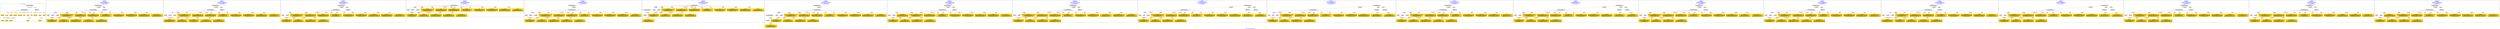 digraph n0 {
fontcolor="blue"
remincross="true"
label="s25-s-oakland-museum-paintings.json"
subgraph cluster_0 {
label="1-correct model"
n2[style="filled",color="white",fillcolor="lightgray",label="CulturalHeritageObject1"];
n3[shape="plaintext",style="filled",fillcolor="gold",label="Date_made"];
n4[style="filled",color="white",fillcolor="lightgray",label="Person1"];
n5[shape="plaintext",style="filled",fillcolor="gold",label="Inscription"];
n6[shape="plaintext",style="filled",fillcolor="gold",label="Dimensions"];
n7[shape="plaintext",style="filled",fillcolor="gold",label="Subtype_of_Art"];
n8[shape="plaintext",style="filled",fillcolor="gold",label="Credit"];
n9[style="filled",color="white",fillcolor="lightgray",label="Concept1"];
n10[shape="plaintext",style="filled",fillcolor="gold",label="Title"];
n11[shape="plaintext",style="filled",fillcolor="gold",label="Accession_id"];
n12[style="filled",color="white",fillcolor="lightgray",label="Concept2"];
n13[shape="plaintext",style="filled",fillcolor="gold",label="birthDate"];
n14[shape="plaintext",style="filled",fillcolor="gold",label="deathDate"];
n15[shape="plaintext",style="filled",fillcolor="gold",label="ArtistName"];
n16[style="filled",color="white",fillcolor="lightgray",label="EuropeanaAggregation1"];
n17[style="filled",color="white",fillcolor="lightgray",label="WebResource1"];
n18[shape="plaintext",style="filled",fillcolor="gold",label="Pic_URL"];
n19[shape="plaintext",style="filled",fillcolor="gold",label="Keywords"];
n20[shape="plaintext",style="filled",fillcolor="gold",label="Type_of_Art"];
}
subgraph cluster_1 {
label="candidate 0\nlink coherence:1.0\nnode coherence:1.0\nconfidence:0.5113152658631022\nmapping score:0.6063358578518033\ncost:17.99952\n-precision:0.89-recall:0.89"
n22[style="filled",color="white",fillcolor="lightgray",label="CulturalHeritageObject1"];
n23[style="filled",color="white",fillcolor="lightgray",label="Person1"];
n24[style="filled",color="white",fillcolor="lightgray",label="Concept1"];
n25[style="filled",color="white",fillcolor="lightgray",label="Concept2"];
n26[style="filled",color="white",fillcolor="lightgray",label="EuropeanaAggregation1"];
n27[style="filled",color="white",fillcolor="lightgray",label="WebResource1"];
n28[shape="plaintext",style="filled",fillcolor="gold",label="deathDate\n[CulturalHeritageObject,created,0.492]\n[Person,dateOfDeath,0.266]\n[CulturalHeritageObject,title,0.136]\n[Person,dateOfBirth,0.106]"];
n29[shape="plaintext",style="filled",fillcolor="gold",label="Accession_id\n[CulturalHeritageObject,accessionNumber,0.823]\n[CulturalHeritageObject,extent,0.123]\n[Person,dateOfDeath,0.029]\n[CulturalHeritageObject,title,0.025]"];
n30[shape="plaintext",style="filled",fillcolor="gold",label="Credit\n[CulturalHeritageObject,provenance,0.722]\n[CulturalHeritageObject,title,0.107]\n[CulturalHeritageObject,description,0.098]\n[Person,biographicalInformation,0.074]"];
n31[shape="plaintext",style="filled",fillcolor="gold",label="birthDate\n[Person,dateOfBirth,0.358]\n[Person,dateOfDeath,0.317]\n[CulturalHeritageObject,created,0.287]\n[Person,biographicalInformation,0.038]"];
n32[shape="plaintext",style="filled",fillcolor="gold",label="Keywords\n[Concept,prefLabel,0.295]\n[WebResource,classLink,0.275]\n[Person,biographicalInformation,0.223]\n[CulturalHeritageObject,description,0.207]"];
n33[shape="plaintext",style="filled",fillcolor="gold",label="Pic_URL\n[WebResource,classLink,0.734]\n[Document,classLink,0.239]\n[CulturalHeritageObject,description,0.016]\n[CulturalHeritageObject,title,0.011]"];
n34[shape="plaintext",style="filled",fillcolor="gold",label="Dimensions\n[CulturalHeritageObject,extent,0.664]\n[CulturalHeritageObject,description,0.17]\n[CulturalHeritageObject,provenance,0.089]\n[CulturalHeritageObject,title,0.078]"];
n35[shape="plaintext",style="filled",fillcolor="gold",label="Type_of_Art\n[Concept,prefLabel,0.498]\n[Person,biographicalInformation,0.263]\n[CulturalHeritageObject,description,0.148]\n[CulturalHeritageObject,provenance,0.091]"];
n36[shape="plaintext",style="filled",fillcolor="gold",label="Date_made\n[CulturalHeritageObject,created,0.378]\n[Person,dateOfDeath,0.331]\n[Person,dateOfBirth,0.181]\n[CulturalHeritageObject,provenance,0.111]"];
n37[shape="plaintext",style="filled",fillcolor="gold",label="Title\n[CulturalHeritageObject,title,0.427]\n[CulturalHeritageObject,description,0.303]\n[Person,biographicalInformation,0.162]\n[Document,classLink,0.108]"];
n38[shape="plaintext",style="filled",fillcolor="gold",label="Subtype_of_Art\n[CulturalHeritageObject,medium,0.84]\n[CulturalHeritageObject,provenance,0.063]\n[CulturalHeritageObject,description,0.051]\n[Concept,prefLabel,0.046]"];
n39[shape="plaintext",style="filled",fillcolor="gold",label="Inscription\n[CulturalHeritageObject,title,0.273]\n[CulturalHeritageObject,description,0.255]\n[CulturalHeritageObject,provenance,0.251]\n[Person,biographicalInformation,0.221]"];
n40[shape="plaintext",style="filled",fillcolor="gold",label="ArtistName\n[Person,nameOfThePerson,0.389]\n[CulturalHeritageObject,provenance,0.251]\n[CulturalHeritageObject,title,0.184]\n[CulturalHeritageObject,description,0.177]"];
}
subgraph cluster_2 {
label="candidate 1\nlink coherence:1.0\nnode coherence:1.0\nconfidence:0.5113152658631022\nmapping score:0.6063358578518033\ncost:17.99969\n-precision:0.83-recall:0.83"
n42[style="filled",color="white",fillcolor="lightgray",label="CulturalHeritageObject1"];
n43[style="filled",color="white",fillcolor="lightgray",label="Person2"];
n44[style="filled",color="white",fillcolor="lightgray",label="Concept1"];
n45[style="filled",color="white",fillcolor="lightgray",label="Concept2"];
n46[style="filled",color="white",fillcolor="lightgray",label="EuropeanaAggregation1"];
n47[style="filled",color="white",fillcolor="lightgray",label="WebResource1"];
n48[shape="plaintext",style="filled",fillcolor="gold",label="Accession_id\n[CulturalHeritageObject,accessionNumber,0.823]\n[CulturalHeritageObject,extent,0.123]\n[Person,dateOfDeath,0.029]\n[CulturalHeritageObject,title,0.025]"];
n49[shape="plaintext",style="filled",fillcolor="gold",label="Credit\n[CulturalHeritageObject,provenance,0.722]\n[CulturalHeritageObject,title,0.107]\n[CulturalHeritageObject,description,0.098]\n[Person,biographicalInformation,0.074]"];
n50[shape="plaintext",style="filled",fillcolor="gold",label="Keywords\n[Concept,prefLabel,0.295]\n[WebResource,classLink,0.275]\n[Person,biographicalInformation,0.223]\n[CulturalHeritageObject,description,0.207]"];
n51[shape="plaintext",style="filled",fillcolor="gold",label="Pic_URL\n[WebResource,classLink,0.734]\n[Document,classLink,0.239]\n[CulturalHeritageObject,description,0.016]\n[CulturalHeritageObject,title,0.011]"];
n52[shape="plaintext",style="filled",fillcolor="gold",label="ArtistName\n[Person,nameOfThePerson,0.389]\n[CulturalHeritageObject,provenance,0.251]\n[CulturalHeritageObject,title,0.184]\n[CulturalHeritageObject,description,0.177]"];
n53[shape="plaintext",style="filled",fillcolor="gold",label="Dimensions\n[CulturalHeritageObject,extent,0.664]\n[CulturalHeritageObject,description,0.17]\n[CulturalHeritageObject,provenance,0.089]\n[CulturalHeritageObject,title,0.078]"];
n54[shape="plaintext",style="filled",fillcolor="gold",label="Type_of_Art\n[Concept,prefLabel,0.498]\n[Person,biographicalInformation,0.263]\n[CulturalHeritageObject,description,0.148]\n[CulturalHeritageObject,provenance,0.091]"];
n55[shape="plaintext",style="filled",fillcolor="gold",label="Date_made\n[CulturalHeritageObject,created,0.378]\n[Person,dateOfDeath,0.331]\n[Person,dateOfBirth,0.181]\n[CulturalHeritageObject,provenance,0.111]"];
n56[shape="plaintext",style="filled",fillcolor="gold",label="Title\n[CulturalHeritageObject,title,0.427]\n[CulturalHeritageObject,description,0.303]\n[Person,biographicalInformation,0.162]\n[Document,classLink,0.108]"];
n57[shape="plaintext",style="filled",fillcolor="gold",label="Subtype_of_Art\n[CulturalHeritageObject,medium,0.84]\n[CulturalHeritageObject,provenance,0.063]\n[CulturalHeritageObject,description,0.051]\n[Concept,prefLabel,0.046]"];
n58[shape="plaintext",style="filled",fillcolor="gold",label="Inscription\n[CulturalHeritageObject,title,0.273]\n[CulturalHeritageObject,description,0.255]\n[CulturalHeritageObject,provenance,0.251]\n[Person,biographicalInformation,0.221]"];
n59[shape="plaintext",style="filled",fillcolor="gold",label="birthDate\n[Person,dateOfBirth,0.358]\n[Person,dateOfDeath,0.317]\n[CulturalHeritageObject,created,0.287]\n[Person,biographicalInformation,0.038]"];
n60[shape="plaintext",style="filled",fillcolor="gold",label="deathDate\n[CulturalHeritageObject,created,0.492]\n[Person,dateOfDeath,0.266]\n[CulturalHeritageObject,title,0.136]\n[Person,dateOfBirth,0.106]"];
}
subgraph cluster_3 {
label="candidate 10\nlink coherence:1.0\nnode coherence:1.0\nconfidence:0.4687159276112628\nmapping score:0.6049565912550364\ncost:16.99954\n-precision:0.76-recall:0.72"
n62[style="filled",color="white",fillcolor="lightgray",label="CulturalHeritageObject1"];
n63[style="filled",color="white",fillcolor="lightgray",label="Person1"];
n64[style="filled",color="white",fillcolor="lightgray",label="Concept1"];
n65[style="filled",color="white",fillcolor="lightgray",label="EuropeanaAggregation1"];
n66[style="filled",color="white",fillcolor="lightgray",label="WebResource1"];
n67[shape="plaintext",style="filled",fillcolor="gold",label="deathDate\n[CulturalHeritageObject,created,0.492]\n[Person,dateOfDeath,0.266]\n[CulturalHeritageObject,title,0.136]\n[Person,dateOfBirth,0.106]"];
n68[shape="plaintext",style="filled",fillcolor="gold",label="Accession_id\n[CulturalHeritageObject,accessionNumber,0.823]\n[CulturalHeritageObject,extent,0.123]\n[Person,dateOfDeath,0.029]\n[CulturalHeritageObject,title,0.025]"];
n69[shape="plaintext",style="filled",fillcolor="gold",label="Credit\n[CulturalHeritageObject,provenance,0.722]\n[CulturalHeritageObject,title,0.107]\n[CulturalHeritageObject,description,0.098]\n[Person,biographicalInformation,0.074]"];
n70[shape="plaintext",style="filled",fillcolor="gold",label="birthDate\n[Person,dateOfBirth,0.358]\n[Person,dateOfDeath,0.317]\n[CulturalHeritageObject,created,0.287]\n[Person,biographicalInformation,0.038]"];
n71[shape="plaintext",style="filled",fillcolor="gold",label="Keywords\n[Concept,prefLabel,0.295]\n[WebResource,classLink,0.275]\n[Person,biographicalInformation,0.223]\n[CulturalHeritageObject,description,0.207]"];
n72[shape="plaintext",style="filled",fillcolor="gold",label="Pic_URL\n[WebResource,classLink,0.734]\n[Document,classLink,0.239]\n[CulturalHeritageObject,description,0.016]\n[CulturalHeritageObject,title,0.011]"];
n73[shape="plaintext",style="filled",fillcolor="gold",label="Dimensions\n[CulturalHeritageObject,extent,0.664]\n[CulturalHeritageObject,description,0.17]\n[CulturalHeritageObject,provenance,0.089]\n[CulturalHeritageObject,title,0.078]"];
n74[shape="plaintext",style="filled",fillcolor="gold",label="Date_made\n[CulturalHeritageObject,created,0.378]\n[Person,dateOfDeath,0.331]\n[Person,dateOfBirth,0.181]\n[CulturalHeritageObject,provenance,0.111]"];
n75[shape="plaintext",style="filled",fillcolor="gold",label="Title\n[CulturalHeritageObject,title,0.427]\n[CulturalHeritageObject,description,0.303]\n[Person,biographicalInformation,0.162]\n[Document,classLink,0.108]"];
n76[shape="plaintext",style="filled",fillcolor="gold",label="Subtype_of_Art\n[CulturalHeritageObject,medium,0.84]\n[CulturalHeritageObject,provenance,0.063]\n[CulturalHeritageObject,description,0.051]\n[Concept,prefLabel,0.046]"];
n77[shape="plaintext",style="filled",fillcolor="gold",label="Type_of_Art\n[Concept,prefLabel,0.498]\n[Person,biographicalInformation,0.263]\n[CulturalHeritageObject,description,0.148]\n[CulturalHeritageObject,provenance,0.091]"];
n78[shape="plaintext",style="filled",fillcolor="gold",label="Inscription\n[CulturalHeritageObject,title,0.273]\n[CulturalHeritageObject,description,0.255]\n[CulturalHeritageObject,provenance,0.251]\n[Person,biographicalInformation,0.221]"];
n79[shape="plaintext",style="filled",fillcolor="gold",label="ArtistName\n[Person,nameOfThePerson,0.389]\n[CulturalHeritageObject,provenance,0.251]\n[CulturalHeritageObject,title,0.184]\n[CulturalHeritageObject,description,0.177]"];
}
subgraph cluster_4 {
label="candidate 11\nlink coherence:1.0\nnode coherence:1.0\nconfidence:0.46628715902288564\nmapping score:0.6041470017255772\ncost:15.99977\n-precision:0.69-recall:0.61"
n81[style="filled",color="white",fillcolor="lightgray",label="CulturalHeritageObject1"];
n82[style="filled",color="white",fillcolor="lightgray",label="Person1"];
n83[style="filled",color="white",fillcolor="lightgray",label="Concept1"];
n84[style="filled",color="white",fillcolor="lightgray",label="Document1"];
n85[shape="plaintext",style="filled",fillcolor="gold",label="deathDate\n[CulturalHeritageObject,created,0.492]\n[Person,dateOfDeath,0.266]\n[CulturalHeritageObject,title,0.136]\n[Person,dateOfBirth,0.106]"];
n86[shape="plaintext",style="filled",fillcolor="gold",label="Accession_id\n[CulturalHeritageObject,accessionNumber,0.823]\n[CulturalHeritageObject,extent,0.123]\n[Person,dateOfDeath,0.029]\n[CulturalHeritageObject,title,0.025]"];
n87[shape="plaintext",style="filled",fillcolor="gold",label="Credit\n[CulturalHeritageObject,provenance,0.722]\n[CulturalHeritageObject,title,0.107]\n[CulturalHeritageObject,description,0.098]\n[Person,biographicalInformation,0.074]"];
n88[shape="plaintext",style="filled",fillcolor="gold",label="birthDate\n[Person,dateOfBirth,0.358]\n[Person,dateOfDeath,0.317]\n[CulturalHeritageObject,created,0.287]\n[Person,biographicalInformation,0.038]"];
n89[shape="plaintext",style="filled",fillcolor="gold",label="Type_of_Art\n[Concept,prefLabel,0.498]\n[Person,biographicalInformation,0.263]\n[CulturalHeritageObject,description,0.148]\n[CulturalHeritageObject,provenance,0.091]"];
n90[shape="plaintext",style="filled",fillcolor="gold",label="Dimensions\n[CulturalHeritageObject,extent,0.664]\n[CulturalHeritageObject,description,0.17]\n[CulturalHeritageObject,provenance,0.089]\n[CulturalHeritageObject,title,0.078]"];
n91[shape="plaintext",style="filled",fillcolor="gold",label="Date_made\n[CulturalHeritageObject,created,0.378]\n[Person,dateOfDeath,0.331]\n[Person,dateOfBirth,0.181]\n[CulturalHeritageObject,provenance,0.111]"];
n92[shape="plaintext",style="filled",fillcolor="gold",label="Title\n[CulturalHeritageObject,title,0.427]\n[CulturalHeritageObject,description,0.303]\n[Person,biographicalInformation,0.162]\n[Document,classLink,0.108]"];
n93[shape="plaintext",style="filled",fillcolor="gold",label="Subtype_of_Art\n[CulturalHeritageObject,medium,0.84]\n[CulturalHeritageObject,provenance,0.063]\n[CulturalHeritageObject,description,0.051]\n[Concept,prefLabel,0.046]"];
n94[shape="plaintext",style="filled",fillcolor="gold",label="Inscription\n[CulturalHeritageObject,title,0.273]\n[CulturalHeritageObject,description,0.255]\n[CulturalHeritageObject,provenance,0.251]\n[Person,biographicalInformation,0.221]"];
n95[shape="plaintext",style="filled",fillcolor="gold",label="Keywords\n[Concept,prefLabel,0.295]\n[WebResource,classLink,0.275]\n[Person,biographicalInformation,0.223]\n[CulturalHeritageObject,description,0.207]"];
n96[shape="plaintext",style="filled",fillcolor="gold",label="Pic_URL\n[WebResource,classLink,0.734]\n[Document,classLink,0.239]\n[CulturalHeritageObject,description,0.016]\n[CulturalHeritageObject,title,0.011]"];
n97[shape="plaintext",style="filled",fillcolor="gold",label="ArtistName\n[Person,nameOfThePerson,0.389]\n[CulturalHeritageObject,provenance,0.251]\n[CulturalHeritageObject,title,0.184]\n[CulturalHeritageObject,description,0.177]"];
}
subgraph cluster_5 {
label="candidate 12\nlink coherence:1.0\nnode coherence:1.0\nconfidence:0.46628715902288564\nmapping score:0.6041470017255772\ncost:16.99964\n-precision:0.71-recall:0.67"
n99[style="filled",color="white",fillcolor="lightgray",label="CulturalHeritageObject1"];
n100[style="filled",color="white",fillcolor="lightgray",label="Person1"];
n101[style="filled",color="white",fillcolor="lightgray",label="Concept1"];
n102[style="filled",color="white",fillcolor="lightgray",label="Document1"];
n103[style="filled",color="white",fillcolor="lightgray",label="EuropeanaAggregation1"];
n104[shape="plaintext",style="filled",fillcolor="gold",label="deathDate\n[CulturalHeritageObject,created,0.492]\n[Person,dateOfDeath,0.266]\n[CulturalHeritageObject,title,0.136]\n[Person,dateOfBirth,0.106]"];
n105[shape="plaintext",style="filled",fillcolor="gold",label="Accession_id\n[CulturalHeritageObject,accessionNumber,0.823]\n[CulturalHeritageObject,extent,0.123]\n[Person,dateOfDeath,0.029]\n[CulturalHeritageObject,title,0.025]"];
n106[shape="plaintext",style="filled",fillcolor="gold",label="Credit\n[CulturalHeritageObject,provenance,0.722]\n[CulturalHeritageObject,title,0.107]\n[CulturalHeritageObject,description,0.098]\n[Person,biographicalInformation,0.074]"];
n107[shape="plaintext",style="filled",fillcolor="gold",label="birthDate\n[Person,dateOfBirth,0.358]\n[Person,dateOfDeath,0.317]\n[CulturalHeritageObject,created,0.287]\n[Person,biographicalInformation,0.038]"];
n108[shape="plaintext",style="filled",fillcolor="gold",label="Type_of_Art\n[Concept,prefLabel,0.498]\n[Person,biographicalInformation,0.263]\n[CulturalHeritageObject,description,0.148]\n[CulturalHeritageObject,provenance,0.091]"];
n109[shape="plaintext",style="filled",fillcolor="gold",label="Dimensions\n[CulturalHeritageObject,extent,0.664]\n[CulturalHeritageObject,description,0.17]\n[CulturalHeritageObject,provenance,0.089]\n[CulturalHeritageObject,title,0.078]"];
n110[shape="plaintext",style="filled",fillcolor="gold",label="Date_made\n[CulturalHeritageObject,created,0.378]\n[Person,dateOfDeath,0.331]\n[Person,dateOfBirth,0.181]\n[CulturalHeritageObject,provenance,0.111]"];
n111[shape="plaintext",style="filled",fillcolor="gold",label="Title\n[CulturalHeritageObject,title,0.427]\n[CulturalHeritageObject,description,0.303]\n[Person,biographicalInformation,0.162]\n[Document,classLink,0.108]"];
n112[shape="plaintext",style="filled",fillcolor="gold",label="Subtype_of_Art\n[CulturalHeritageObject,medium,0.84]\n[CulturalHeritageObject,provenance,0.063]\n[CulturalHeritageObject,description,0.051]\n[Concept,prefLabel,0.046]"];
n113[shape="plaintext",style="filled",fillcolor="gold",label="Inscription\n[CulturalHeritageObject,title,0.273]\n[CulturalHeritageObject,description,0.255]\n[CulturalHeritageObject,provenance,0.251]\n[Person,biographicalInformation,0.221]"];
n114[shape="plaintext",style="filled",fillcolor="gold",label="Keywords\n[Concept,prefLabel,0.295]\n[WebResource,classLink,0.275]\n[Person,biographicalInformation,0.223]\n[CulturalHeritageObject,description,0.207]"];
n115[shape="plaintext",style="filled",fillcolor="gold",label="Pic_URL\n[WebResource,classLink,0.734]\n[Document,classLink,0.239]\n[CulturalHeritageObject,description,0.016]\n[CulturalHeritageObject,title,0.011]"];
n116[shape="plaintext",style="filled",fillcolor="gold",label="ArtistName\n[Person,nameOfThePerson,0.389]\n[CulturalHeritageObject,provenance,0.251]\n[CulturalHeritageObject,title,0.184]\n[CulturalHeritageObject,description,0.177]"];
}
subgraph cluster_6 {
label="candidate 13\nlink coherence:1.0\nnode coherence:1.0\nconfidence:0.46628715902288564\nmapping score:0.6041470017255772\ncost:16.99976\n-precision:0.65-recall:0.61"
n118[style="filled",color="white",fillcolor="lightgray",label="CulturalHeritageObject1"];
n119[style="filled",color="white",fillcolor="lightgray",label="CulturalHeritageObject2"];
n120[style="filled",color="white",fillcolor="lightgray",label="Person1"];
n121[style="filled",color="white",fillcolor="lightgray",label="Concept1"];
n122[style="filled",color="white",fillcolor="lightgray",label="Document2"];
n123[shape="plaintext",style="filled",fillcolor="gold",label="deathDate\n[CulturalHeritageObject,created,0.492]\n[Person,dateOfDeath,0.266]\n[CulturalHeritageObject,title,0.136]\n[Person,dateOfBirth,0.106]"];
n124[shape="plaintext",style="filled",fillcolor="gold",label="Accession_id\n[CulturalHeritageObject,accessionNumber,0.823]\n[CulturalHeritageObject,extent,0.123]\n[Person,dateOfDeath,0.029]\n[CulturalHeritageObject,title,0.025]"];
n125[shape="plaintext",style="filled",fillcolor="gold",label="Credit\n[CulturalHeritageObject,provenance,0.722]\n[CulturalHeritageObject,title,0.107]\n[CulturalHeritageObject,description,0.098]\n[Person,biographicalInformation,0.074]"];
n126[shape="plaintext",style="filled",fillcolor="gold",label="birthDate\n[Person,dateOfBirth,0.358]\n[Person,dateOfDeath,0.317]\n[CulturalHeritageObject,created,0.287]\n[Person,biographicalInformation,0.038]"];
n127[shape="plaintext",style="filled",fillcolor="gold",label="Type_of_Art\n[Concept,prefLabel,0.498]\n[Person,biographicalInformation,0.263]\n[CulturalHeritageObject,description,0.148]\n[CulturalHeritageObject,provenance,0.091]"];
n128[shape="plaintext",style="filled",fillcolor="gold",label="Pic_URL\n[WebResource,classLink,0.734]\n[Document,classLink,0.239]\n[CulturalHeritageObject,description,0.016]\n[CulturalHeritageObject,title,0.011]"];
n129[shape="plaintext",style="filled",fillcolor="gold",label="Dimensions\n[CulturalHeritageObject,extent,0.664]\n[CulturalHeritageObject,description,0.17]\n[CulturalHeritageObject,provenance,0.089]\n[CulturalHeritageObject,title,0.078]"];
n130[shape="plaintext",style="filled",fillcolor="gold",label="Date_made\n[CulturalHeritageObject,created,0.378]\n[Person,dateOfDeath,0.331]\n[Person,dateOfBirth,0.181]\n[CulturalHeritageObject,provenance,0.111]"];
n131[shape="plaintext",style="filled",fillcolor="gold",label="Title\n[CulturalHeritageObject,title,0.427]\n[CulturalHeritageObject,description,0.303]\n[Person,biographicalInformation,0.162]\n[Document,classLink,0.108]"];
n132[shape="plaintext",style="filled",fillcolor="gold",label="Subtype_of_Art\n[CulturalHeritageObject,medium,0.84]\n[CulturalHeritageObject,provenance,0.063]\n[CulturalHeritageObject,description,0.051]\n[Concept,prefLabel,0.046]"];
n133[shape="plaintext",style="filled",fillcolor="gold",label="Inscription\n[CulturalHeritageObject,title,0.273]\n[CulturalHeritageObject,description,0.255]\n[CulturalHeritageObject,provenance,0.251]\n[Person,biographicalInformation,0.221]"];
n134[shape="plaintext",style="filled",fillcolor="gold",label="Keywords\n[Concept,prefLabel,0.295]\n[WebResource,classLink,0.275]\n[Person,biographicalInformation,0.223]\n[CulturalHeritageObject,description,0.207]"];
n135[shape="plaintext",style="filled",fillcolor="gold",label="ArtistName\n[Person,nameOfThePerson,0.389]\n[CulturalHeritageObject,provenance,0.251]\n[CulturalHeritageObject,title,0.184]\n[CulturalHeritageObject,description,0.177]"];
}
subgraph cluster_7 {
label="candidate 14\nlink coherence:1.0\nnode coherence:1.0\nconfidence:0.46628715902288564\nmapping score:0.6041470017255772\ncost:17.99963\n-precision:0.67-recall:0.67"
n137[style="filled",color="white",fillcolor="lightgray",label="CulturalHeritageObject1"];
n138[style="filled",color="white",fillcolor="lightgray",label="CulturalHeritageObject2"];
n139[style="filled",color="white",fillcolor="lightgray",label="Person1"];
n140[style="filled",color="white",fillcolor="lightgray",label="Concept1"];
n141[style="filled",color="white",fillcolor="lightgray",label="Document2"];
n142[style="filled",color="white",fillcolor="lightgray",label="EuropeanaAggregation1"];
n143[shape="plaintext",style="filled",fillcolor="gold",label="deathDate\n[CulturalHeritageObject,created,0.492]\n[Person,dateOfDeath,0.266]\n[CulturalHeritageObject,title,0.136]\n[Person,dateOfBirth,0.106]"];
n144[shape="plaintext",style="filled",fillcolor="gold",label="Accession_id\n[CulturalHeritageObject,accessionNumber,0.823]\n[CulturalHeritageObject,extent,0.123]\n[Person,dateOfDeath,0.029]\n[CulturalHeritageObject,title,0.025]"];
n145[shape="plaintext",style="filled",fillcolor="gold",label="Credit\n[CulturalHeritageObject,provenance,0.722]\n[CulturalHeritageObject,title,0.107]\n[CulturalHeritageObject,description,0.098]\n[Person,biographicalInformation,0.074]"];
n146[shape="plaintext",style="filled",fillcolor="gold",label="birthDate\n[Person,dateOfBirth,0.358]\n[Person,dateOfDeath,0.317]\n[CulturalHeritageObject,created,0.287]\n[Person,biographicalInformation,0.038]"];
n147[shape="plaintext",style="filled",fillcolor="gold",label="Type_of_Art\n[Concept,prefLabel,0.498]\n[Person,biographicalInformation,0.263]\n[CulturalHeritageObject,description,0.148]\n[CulturalHeritageObject,provenance,0.091]"];
n148[shape="plaintext",style="filled",fillcolor="gold",label="Pic_URL\n[WebResource,classLink,0.734]\n[Document,classLink,0.239]\n[CulturalHeritageObject,description,0.016]\n[CulturalHeritageObject,title,0.011]"];
n149[shape="plaintext",style="filled",fillcolor="gold",label="Dimensions\n[CulturalHeritageObject,extent,0.664]\n[CulturalHeritageObject,description,0.17]\n[CulturalHeritageObject,provenance,0.089]\n[CulturalHeritageObject,title,0.078]"];
n150[shape="plaintext",style="filled",fillcolor="gold",label="Date_made\n[CulturalHeritageObject,created,0.378]\n[Person,dateOfDeath,0.331]\n[Person,dateOfBirth,0.181]\n[CulturalHeritageObject,provenance,0.111]"];
n151[shape="plaintext",style="filled",fillcolor="gold",label="Title\n[CulturalHeritageObject,title,0.427]\n[CulturalHeritageObject,description,0.303]\n[Person,biographicalInformation,0.162]\n[Document,classLink,0.108]"];
n152[shape="plaintext",style="filled",fillcolor="gold",label="Subtype_of_Art\n[CulturalHeritageObject,medium,0.84]\n[CulturalHeritageObject,provenance,0.063]\n[CulturalHeritageObject,description,0.051]\n[Concept,prefLabel,0.046]"];
n153[shape="plaintext",style="filled",fillcolor="gold",label="Inscription\n[CulturalHeritageObject,title,0.273]\n[CulturalHeritageObject,description,0.255]\n[CulturalHeritageObject,provenance,0.251]\n[Person,biographicalInformation,0.221]"];
n154[shape="plaintext",style="filled",fillcolor="gold",label="Keywords\n[Concept,prefLabel,0.295]\n[WebResource,classLink,0.275]\n[Person,biographicalInformation,0.223]\n[CulturalHeritageObject,description,0.207]"];
n155[shape="plaintext",style="filled",fillcolor="gold",label="ArtistName\n[Person,nameOfThePerson,0.389]\n[CulturalHeritageObject,provenance,0.251]\n[CulturalHeritageObject,title,0.184]\n[CulturalHeritageObject,description,0.177]"];
}
subgraph cluster_8 {
label="candidate 15\nlink coherence:1.0\nnode coherence:1.0\nconfidence:0.4645786735238278\nmapping score:0.6035775065592247\ncost:16.99954\n-precision:0.82-recall:0.78"
n157[style="filled",color="white",fillcolor="lightgray",label="CulturalHeritageObject1"];
n158[style="filled",color="white",fillcolor="lightgray",label="Person1"];
n159[style="filled",color="white",fillcolor="lightgray",label="Concept1"];
n160[style="filled",color="white",fillcolor="lightgray",label="EuropeanaAggregation1"];
n161[style="filled",color="white",fillcolor="lightgray",label="WebResource1"];
n162[shape="plaintext",style="filled",fillcolor="gold",label="Type_of_Art\n[Concept,prefLabel,0.498]\n[Person,biographicalInformation,0.263]\n[CulturalHeritageObject,description,0.148]\n[CulturalHeritageObject,provenance,0.091]"];
n163[shape="plaintext",style="filled",fillcolor="gold",label="deathDate\n[CulturalHeritageObject,created,0.492]\n[Person,dateOfDeath,0.266]\n[CulturalHeritageObject,title,0.136]\n[Person,dateOfBirth,0.106]"];
n164[shape="plaintext",style="filled",fillcolor="gold",label="Accession_id\n[CulturalHeritageObject,accessionNumber,0.823]\n[CulturalHeritageObject,extent,0.123]\n[Person,dateOfDeath,0.029]\n[CulturalHeritageObject,title,0.025]"];
n165[shape="plaintext",style="filled",fillcolor="gold",label="birthDate\n[Person,dateOfBirth,0.358]\n[Person,dateOfDeath,0.317]\n[CulturalHeritageObject,created,0.287]\n[Person,biographicalInformation,0.038]"];
n166[shape="plaintext",style="filled",fillcolor="gold",label="Keywords\n[Concept,prefLabel,0.295]\n[WebResource,classLink,0.275]\n[Person,biographicalInformation,0.223]\n[CulturalHeritageObject,description,0.207]"];
n167[shape="plaintext",style="filled",fillcolor="gold",label="Pic_URL\n[WebResource,classLink,0.734]\n[Document,classLink,0.239]\n[CulturalHeritageObject,description,0.016]\n[CulturalHeritageObject,title,0.011]"];
n168[shape="plaintext",style="filled",fillcolor="gold",label="Dimensions\n[CulturalHeritageObject,extent,0.664]\n[CulturalHeritageObject,description,0.17]\n[CulturalHeritageObject,provenance,0.089]\n[CulturalHeritageObject,title,0.078]"];
n169[shape="plaintext",style="filled",fillcolor="gold",label="Date_made\n[CulturalHeritageObject,created,0.378]\n[Person,dateOfDeath,0.331]\n[Person,dateOfBirth,0.181]\n[CulturalHeritageObject,provenance,0.111]"];
n170[shape="plaintext",style="filled",fillcolor="gold",label="Title\n[CulturalHeritageObject,title,0.427]\n[CulturalHeritageObject,description,0.303]\n[Person,biographicalInformation,0.162]\n[Document,classLink,0.108]"];
n171[shape="plaintext",style="filled",fillcolor="gold",label="Subtype_of_Art\n[CulturalHeritageObject,medium,0.84]\n[CulturalHeritageObject,provenance,0.063]\n[CulturalHeritageObject,description,0.051]\n[Concept,prefLabel,0.046]"];
n172[shape="plaintext",style="filled",fillcolor="gold",label="Credit\n[CulturalHeritageObject,provenance,0.722]\n[CulturalHeritageObject,title,0.107]\n[CulturalHeritageObject,description,0.098]\n[Person,biographicalInformation,0.074]"];
n173[shape="plaintext",style="filled",fillcolor="gold",label="Inscription\n[CulturalHeritageObject,title,0.273]\n[CulturalHeritageObject,description,0.255]\n[CulturalHeritageObject,provenance,0.251]\n[Person,biographicalInformation,0.221]"];
n174[shape="plaintext",style="filled",fillcolor="gold",label="ArtistName\n[Person,nameOfThePerson,0.389]\n[CulturalHeritageObject,provenance,0.251]\n[CulturalHeritageObject,title,0.184]\n[CulturalHeritageObject,description,0.177]"];
}
subgraph cluster_9 {
label="candidate 16\nlink coherence:1.0\nnode coherence:1.0\nconfidence:0.4543579462780322\nmapping score:0.6001705974772928\ncost:16.99954\n-precision:0.76-recall:0.72"
n176[style="filled",color="white",fillcolor="lightgray",label="CulturalHeritageObject1"];
n177[style="filled",color="white",fillcolor="lightgray",label="Person1"];
n178[style="filled",color="white",fillcolor="lightgray",label="Concept1"];
n179[style="filled",color="white",fillcolor="lightgray",label="EuropeanaAggregation1"];
n180[style="filled",color="white",fillcolor="lightgray",label="WebResource1"];
n181[shape="plaintext",style="filled",fillcolor="gold",label="deathDate\n[CulturalHeritageObject,created,0.492]\n[Person,dateOfDeath,0.266]\n[CulturalHeritageObject,title,0.136]\n[Person,dateOfBirth,0.106]"];
n182[shape="plaintext",style="filled",fillcolor="gold",label="Accession_id\n[CulturalHeritageObject,accessionNumber,0.823]\n[CulturalHeritageObject,extent,0.123]\n[Person,dateOfDeath,0.029]\n[CulturalHeritageObject,title,0.025]"];
n183[shape="plaintext",style="filled",fillcolor="gold",label="Credit\n[CulturalHeritageObject,provenance,0.722]\n[CulturalHeritageObject,title,0.107]\n[CulturalHeritageObject,description,0.098]\n[Person,biographicalInformation,0.074]"];
n184[shape="plaintext",style="filled",fillcolor="gold",label="birthDate\n[Person,dateOfBirth,0.358]\n[Person,dateOfDeath,0.317]\n[CulturalHeritageObject,created,0.287]\n[Person,biographicalInformation,0.038]"];
n185[shape="plaintext",style="filled",fillcolor="gold",label="Type_of_Art\n[Concept,prefLabel,0.498]\n[Person,biographicalInformation,0.263]\n[CulturalHeritageObject,description,0.148]\n[CulturalHeritageObject,provenance,0.091]"];
n186[shape="plaintext",style="filled",fillcolor="gold",label="Keywords\n[Concept,prefLabel,0.295]\n[WebResource,classLink,0.275]\n[Person,biographicalInformation,0.223]\n[CulturalHeritageObject,description,0.207]"];
n187[shape="plaintext",style="filled",fillcolor="gold",label="Dimensions\n[CulturalHeritageObject,extent,0.664]\n[CulturalHeritageObject,description,0.17]\n[CulturalHeritageObject,provenance,0.089]\n[CulturalHeritageObject,title,0.078]"];
n188[shape="plaintext",style="filled",fillcolor="gold",label="Date_made\n[CulturalHeritageObject,created,0.378]\n[Person,dateOfDeath,0.331]\n[Person,dateOfBirth,0.181]\n[CulturalHeritageObject,provenance,0.111]"];
n189[shape="plaintext",style="filled",fillcolor="gold",label="Title\n[CulturalHeritageObject,title,0.427]\n[CulturalHeritageObject,description,0.303]\n[Person,biographicalInformation,0.162]\n[Document,classLink,0.108]"];
n190[shape="plaintext",style="filled",fillcolor="gold",label="Subtype_of_Art\n[CulturalHeritageObject,medium,0.84]\n[CulturalHeritageObject,provenance,0.063]\n[CulturalHeritageObject,description,0.051]\n[Concept,prefLabel,0.046]"];
n191[shape="plaintext",style="filled",fillcolor="gold",label="Pic_URL\n[WebResource,classLink,0.734]\n[Document,classLink,0.239]\n[CulturalHeritageObject,description,0.016]\n[CulturalHeritageObject,title,0.011]"];
n192[shape="plaintext",style="filled",fillcolor="gold",label="Inscription\n[CulturalHeritageObject,title,0.273]\n[CulturalHeritageObject,description,0.255]\n[CulturalHeritageObject,provenance,0.251]\n[Person,biographicalInformation,0.221]"];
n193[shape="plaintext",style="filled",fillcolor="gold",label="ArtistName\n[Person,nameOfThePerson,0.389]\n[CulturalHeritageObject,provenance,0.251]\n[CulturalHeritageObject,title,0.184]\n[CulturalHeritageObject,description,0.177]"];
}
subgraph cluster_10 {
label="candidate 17\nlink coherence:0.9473684210526315\nnode coherence:1.0\nconfidence:0.5095575258460479\nmapping score:0.6057499445127852\ncost:18.99951\n-precision:0.68-recall:0.72"
n195[style="filled",color="white",fillcolor="lightgray",label="CulturalHeritageObject1"];
n196[style="filled",color="white",fillcolor="lightgray",label="Person1"];
n197[style="filled",color="white",fillcolor="lightgray",label="Place1"];
n198[style="filled",color="white",fillcolor="lightgray",label="Concept1"];
n199[style="filled",color="white",fillcolor="lightgray",label="EuropeanaAggregation1"];
n200[style="filled",color="white",fillcolor="lightgray",label="WebResource1"];
n201[style="filled",color="white",fillcolor="lightgray",label="WebResource2"];
n202[shape="plaintext",style="filled",fillcolor="gold",label="deathDate\n[CulturalHeritageObject,created,0.492]\n[Person,dateOfDeath,0.266]\n[CulturalHeritageObject,title,0.136]\n[Person,dateOfBirth,0.106]"];
n203[shape="plaintext",style="filled",fillcolor="gold",label="Accession_id\n[CulturalHeritageObject,accessionNumber,0.823]\n[CulturalHeritageObject,extent,0.123]\n[Person,dateOfDeath,0.029]\n[CulturalHeritageObject,title,0.025]"];
n204[shape="plaintext",style="filled",fillcolor="gold",label="Credit\n[CulturalHeritageObject,provenance,0.722]\n[CulturalHeritageObject,title,0.107]\n[CulturalHeritageObject,description,0.098]\n[Person,biographicalInformation,0.074]"];
n205[shape="plaintext",style="filled",fillcolor="gold",label="birthDate\n[Person,dateOfBirth,0.358]\n[Person,dateOfDeath,0.317]\n[CulturalHeritageObject,created,0.287]\n[Person,biographicalInformation,0.038]"];
n206[shape="plaintext",style="filled",fillcolor="gold",label="Type_of_Art\n[Concept,prefLabel,0.498]\n[Person,biographicalInformation,0.263]\n[CulturalHeritageObject,description,0.148]\n[CulturalHeritageObject,provenance,0.091]"];
n207[shape="plaintext",style="filled",fillcolor="gold",label="Pic_URL\n[WebResource,classLink,0.734]\n[Document,classLink,0.239]\n[CulturalHeritageObject,description,0.016]\n[CulturalHeritageObject,title,0.011]"];
n208[shape="plaintext",style="filled",fillcolor="gold",label="Dimensions\n[CulturalHeritageObject,extent,0.664]\n[CulturalHeritageObject,description,0.17]\n[CulturalHeritageObject,provenance,0.089]\n[CulturalHeritageObject,title,0.078]"];
n209[shape="plaintext",style="filled",fillcolor="gold",label="Keywords\n[Concept,prefLabel,0.295]\n[WebResource,classLink,0.275]\n[Person,biographicalInformation,0.223]\n[CulturalHeritageObject,description,0.207]"];
n210[shape="plaintext",style="filled",fillcolor="gold",label="Date_made\n[CulturalHeritageObject,created,0.378]\n[Person,dateOfDeath,0.331]\n[Person,dateOfBirth,0.181]\n[CulturalHeritageObject,provenance,0.111]"];
n211[shape="plaintext",style="filled",fillcolor="gold",label="Title\n[CulturalHeritageObject,title,0.427]\n[CulturalHeritageObject,description,0.303]\n[Person,biographicalInformation,0.162]\n[Document,classLink,0.108]"];
n212[shape="plaintext",style="filled",fillcolor="gold",label="Subtype_of_Art\n[CulturalHeritageObject,medium,0.84]\n[CulturalHeritageObject,provenance,0.063]\n[CulturalHeritageObject,description,0.051]\n[Concept,prefLabel,0.046]"];
n213[shape="plaintext",style="filled",fillcolor="gold",label="Inscription\n[CulturalHeritageObject,title,0.273]\n[CulturalHeritageObject,description,0.255]\n[CulturalHeritageObject,provenance,0.251]\n[Person,biographicalInformation,0.221]"];
n214[shape="plaintext",style="filled",fillcolor="gold",label="ArtistName\n[Person,nameOfThePerson,0.389]\n[CulturalHeritageObject,provenance,0.251]\n[CulturalHeritageObject,title,0.184]\n[CulturalHeritageObject,description,0.177]"];
}
subgraph cluster_11 {
label="candidate 18\nlink coherence:0.9473684210526315\nnode coherence:1.0\nconfidence:0.49413614814702334\nmapping score:0.600609485279777\ncost:18.99951\n-precision:0.58-recall:0.61"
n216[style="filled",color="white",fillcolor="lightgray",label="CulturalHeritageObject1"];
n217[style="filled",color="white",fillcolor="lightgray",label="Person1"];
n218[style="filled",color="white",fillcolor="lightgray",label="Place1"];
n219[style="filled",color="white",fillcolor="lightgray",label="Concept1"];
n220[style="filled",color="white",fillcolor="lightgray",label="EuropeanaAggregation1"];
n221[style="filled",color="white",fillcolor="lightgray",label="WebResource1"];
n222[style="filled",color="white",fillcolor="lightgray",label="WebResource2"];
n223[shape="plaintext",style="filled",fillcolor="gold",label="deathDate\n[CulturalHeritageObject,created,0.492]\n[Person,dateOfDeath,0.266]\n[CulturalHeritageObject,title,0.136]\n[Person,dateOfBirth,0.106]"];
n224[shape="plaintext",style="filled",fillcolor="gold",label="Accession_id\n[CulturalHeritageObject,accessionNumber,0.823]\n[CulturalHeritageObject,extent,0.123]\n[Person,dateOfDeath,0.029]\n[CulturalHeritageObject,title,0.025]"];
n225[shape="plaintext",style="filled",fillcolor="gold",label="Credit\n[CulturalHeritageObject,provenance,0.722]\n[CulturalHeritageObject,title,0.107]\n[CulturalHeritageObject,description,0.098]\n[Person,biographicalInformation,0.074]"];
n226[shape="plaintext",style="filled",fillcolor="gold",label="birthDate\n[Person,dateOfBirth,0.358]\n[Person,dateOfDeath,0.317]\n[CulturalHeritageObject,created,0.287]\n[Person,biographicalInformation,0.038]"];
n227[shape="plaintext",style="filled",fillcolor="gold",label="Type_of_Art\n[Concept,prefLabel,0.498]\n[Person,biographicalInformation,0.263]\n[CulturalHeritageObject,description,0.148]\n[CulturalHeritageObject,provenance,0.091]"];
n228[shape="plaintext",style="filled",fillcolor="gold",label="Pic_URL\n[WebResource,classLink,0.734]\n[Document,classLink,0.239]\n[CulturalHeritageObject,description,0.016]\n[CulturalHeritageObject,title,0.011]"];
n229[shape="plaintext",style="filled",fillcolor="gold",label="Dimensions\n[CulturalHeritageObject,extent,0.664]\n[CulturalHeritageObject,description,0.17]\n[CulturalHeritageObject,provenance,0.089]\n[CulturalHeritageObject,title,0.078]"];
n230[shape="plaintext",style="filled",fillcolor="gold",label="Keywords\n[Concept,prefLabel,0.295]\n[WebResource,classLink,0.275]\n[Person,biographicalInformation,0.223]\n[CulturalHeritageObject,description,0.207]"];
n231[shape="plaintext",style="filled",fillcolor="gold",label="Date_made\n[CulturalHeritageObject,created,0.378]\n[Person,dateOfDeath,0.331]\n[Person,dateOfBirth,0.181]\n[CulturalHeritageObject,provenance,0.111]"];
n232[shape="plaintext",style="filled",fillcolor="gold",label="Title\n[CulturalHeritageObject,title,0.427]\n[CulturalHeritageObject,description,0.303]\n[Person,biographicalInformation,0.162]\n[Document,classLink,0.108]"];
n233[shape="plaintext",style="filled",fillcolor="gold",label="Subtype_of_Art\n[CulturalHeritageObject,medium,0.84]\n[CulturalHeritageObject,provenance,0.063]\n[CulturalHeritageObject,description,0.051]\n[Concept,prefLabel,0.046]"];
n234[shape="plaintext",style="filled",fillcolor="gold",label="Inscription\n[CulturalHeritageObject,title,0.273]\n[CulturalHeritageObject,description,0.255]\n[CulturalHeritageObject,provenance,0.251]\n[Person,biographicalInformation,0.221]"];
n235[shape="plaintext",style="filled",fillcolor="gold",label="ArtistName\n[Person,nameOfThePerson,0.389]\n[CulturalHeritageObject,provenance,0.251]\n[CulturalHeritageObject,title,0.184]\n[CulturalHeritageObject,description,0.177]"];
}
subgraph cluster_12 {
label="candidate 19\nlink coherence:0.9444444444444444\nnode coherence:1.0\nconfidence:0.5113152658631022\nmapping score:0.6063358578518033\ncost:17.99954\n-precision:0.94-recall:0.94"
n237[style="filled",color="white",fillcolor="lightgray",label="CulturalHeritageObject1"];
n238[style="filled",color="white",fillcolor="lightgray",label="Person1"];
n239[style="filled",color="white",fillcolor="lightgray",label="Concept1"];
n240[style="filled",color="white",fillcolor="lightgray",label="Concept2"];
n241[style="filled",color="white",fillcolor="lightgray",label="EuropeanaAggregation1"];
n242[style="filled",color="white",fillcolor="lightgray",label="WebResource1"];
n243[shape="plaintext",style="filled",fillcolor="gold",label="deathDate\n[CulturalHeritageObject,created,0.492]\n[Person,dateOfDeath,0.266]\n[CulturalHeritageObject,title,0.136]\n[Person,dateOfBirth,0.106]"];
n244[shape="plaintext",style="filled",fillcolor="gold",label="Accession_id\n[CulturalHeritageObject,accessionNumber,0.823]\n[CulturalHeritageObject,extent,0.123]\n[Person,dateOfDeath,0.029]\n[CulturalHeritageObject,title,0.025]"];
n245[shape="plaintext",style="filled",fillcolor="gold",label="Credit\n[CulturalHeritageObject,provenance,0.722]\n[CulturalHeritageObject,title,0.107]\n[CulturalHeritageObject,description,0.098]\n[Person,biographicalInformation,0.074]"];
n246[shape="plaintext",style="filled",fillcolor="gold",label="birthDate\n[Person,dateOfBirth,0.358]\n[Person,dateOfDeath,0.317]\n[CulturalHeritageObject,created,0.287]\n[Person,biographicalInformation,0.038]"];
n247[shape="plaintext",style="filled",fillcolor="gold",label="Keywords\n[Concept,prefLabel,0.295]\n[WebResource,classLink,0.275]\n[Person,biographicalInformation,0.223]\n[CulturalHeritageObject,description,0.207]"];
n248[shape="plaintext",style="filled",fillcolor="gold",label="Pic_URL\n[WebResource,classLink,0.734]\n[Document,classLink,0.239]\n[CulturalHeritageObject,description,0.016]\n[CulturalHeritageObject,title,0.011]"];
n249[shape="plaintext",style="filled",fillcolor="gold",label="Dimensions\n[CulturalHeritageObject,extent,0.664]\n[CulturalHeritageObject,description,0.17]\n[CulturalHeritageObject,provenance,0.089]\n[CulturalHeritageObject,title,0.078]"];
n250[shape="plaintext",style="filled",fillcolor="gold",label="Type_of_Art\n[Concept,prefLabel,0.498]\n[Person,biographicalInformation,0.263]\n[CulturalHeritageObject,description,0.148]\n[CulturalHeritageObject,provenance,0.091]"];
n251[shape="plaintext",style="filled",fillcolor="gold",label="Date_made\n[CulturalHeritageObject,created,0.378]\n[Person,dateOfDeath,0.331]\n[Person,dateOfBirth,0.181]\n[CulturalHeritageObject,provenance,0.111]"];
n252[shape="plaintext",style="filled",fillcolor="gold",label="Title\n[CulturalHeritageObject,title,0.427]\n[CulturalHeritageObject,description,0.303]\n[Person,biographicalInformation,0.162]\n[Document,classLink,0.108]"];
n253[shape="plaintext",style="filled",fillcolor="gold",label="Subtype_of_Art\n[CulturalHeritageObject,medium,0.84]\n[CulturalHeritageObject,provenance,0.063]\n[CulturalHeritageObject,description,0.051]\n[Concept,prefLabel,0.046]"];
n254[shape="plaintext",style="filled",fillcolor="gold",label="Inscription\n[CulturalHeritageObject,title,0.273]\n[CulturalHeritageObject,description,0.255]\n[CulturalHeritageObject,provenance,0.251]\n[Person,biographicalInformation,0.221]"];
n255[shape="plaintext",style="filled",fillcolor="gold",label="ArtistName\n[Person,nameOfThePerson,0.389]\n[CulturalHeritageObject,provenance,0.251]\n[CulturalHeritageObject,title,0.184]\n[CulturalHeritageObject,description,0.177]"];
}
subgraph cluster_13 {
label="candidate 2\nlink coherence:1.0\nnode coherence:1.0\nconfidence:0.5095575258460479\nmapping score:0.6057499445127852\ncost:17.99951\n-precision:0.72-recall:0.72"
n257[style="filled",color="white",fillcolor="lightgray",label="CulturalHeritageObject1"];
n258[style="filled",color="white",fillcolor="lightgray",label="Person1"];
n259[style="filled",color="white",fillcolor="lightgray",label="Concept1"];
n260[style="filled",color="white",fillcolor="lightgray",label="EuropeanaAggregation1"];
n261[style="filled",color="white",fillcolor="lightgray",label="WebResource1"];
n262[style="filled",color="white",fillcolor="lightgray",label="WebResource2"];
n263[shape="plaintext",style="filled",fillcolor="gold",label="deathDate\n[CulturalHeritageObject,created,0.492]\n[Person,dateOfDeath,0.266]\n[CulturalHeritageObject,title,0.136]\n[Person,dateOfBirth,0.106]"];
n264[shape="plaintext",style="filled",fillcolor="gold",label="Accession_id\n[CulturalHeritageObject,accessionNumber,0.823]\n[CulturalHeritageObject,extent,0.123]\n[Person,dateOfDeath,0.029]\n[CulturalHeritageObject,title,0.025]"];
n265[shape="plaintext",style="filled",fillcolor="gold",label="Credit\n[CulturalHeritageObject,provenance,0.722]\n[CulturalHeritageObject,title,0.107]\n[CulturalHeritageObject,description,0.098]\n[Person,biographicalInformation,0.074]"];
n266[shape="plaintext",style="filled",fillcolor="gold",label="birthDate\n[Person,dateOfBirth,0.358]\n[Person,dateOfDeath,0.317]\n[CulturalHeritageObject,created,0.287]\n[Person,biographicalInformation,0.038]"];
n267[shape="plaintext",style="filled",fillcolor="gold",label="Type_of_Art\n[Concept,prefLabel,0.498]\n[Person,biographicalInformation,0.263]\n[CulturalHeritageObject,description,0.148]\n[CulturalHeritageObject,provenance,0.091]"];
n268[shape="plaintext",style="filled",fillcolor="gold",label="Pic_URL\n[WebResource,classLink,0.734]\n[Document,classLink,0.239]\n[CulturalHeritageObject,description,0.016]\n[CulturalHeritageObject,title,0.011]"];
n269[shape="plaintext",style="filled",fillcolor="gold",label="Dimensions\n[CulturalHeritageObject,extent,0.664]\n[CulturalHeritageObject,description,0.17]\n[CulturalHeritageObject,provenance,0.089]\n[CulturalHeritageObject,title,0.078]"];
n270[shape="plaintext",style="filled",fillcolor="gold",label="Keywords\n[Concept,prefLabel,0.295]\n[WebResource,classLink,0.275]\n[Person,biographicalInformation,0.223]\n[CulturalHeritageObject,description,0.207]"];
n271[shape="plaintext",style="filled",fillcolor="gold",label="Date_made\n[CulturalHeritageObject,created,0.378]\n[Person,dateOfDeath,0.331]\n[Person,dateOfBirth,0.181]\n[CulturalHeritageObject,provenance,0.111]"];
n272[shape="plaintext",style="filled",fillcolor="gold",label="Title\n[CulturalHeritageObject,title,0.427]\n[CulturalHeritageObject,description,0.303]\n[Person,biographicalInformation,0.162]\n[Document,classLink,0.108]"];
n273[shape="plaintext",style="filled",fillcolor="gold",label="Subtype_of_Art\n[CulturalHeritageObject,medium,0.84]\n[CulturalHeritageObject,provenance,0.063]\n[CulturalHeritageObject,description,0.051]\n[Concept,prefLabel,0.046]"];
n274[shape="plaintext",style="filled",fillcolor="gold",label="Inscription\n[CulturalHeritageObject,title,0.273]\n[CulturalHeritageObject,description,0.255]\n[CulturalHeritageObject,provenance,0.251]\n[Person,biographicalInformation,0.221]"];
n275[shape="plaintext",style="filled",fillcolor="gold",label="ArtistName\n[Person,nameOfThePerson,0.389]\n[CulturalHeritageObject,provenance,0.251]\n[CulturalHeritageObject,title,0.184]\n[CulturalHeritageObject,description,0.177]"];
}
subgraph cluster_14 {
label="candidate 3\nlink coherence:1.0\nnode coherence:1.0\nconfidence:0.5043447805348271\nmapping score:0.6168328755628911\ncost:16.99954\n-precision:0.82-recall:0.78"
n277[style="filled",color="white",fillcolor="lightgray",label="CulturalHeritageObject1"];
n278[style="filled",color="white",fillcolor="lightgray",label="Person1"];
n279[style="filled",color="white",fillcolor="lightgray",label="Concept1"];
n280[style="filled",color="white",fillcolor="lightgray",label="EuropeanaAggregation1"];
n281[style="filled",color="white",fillcolor="lightgray",label="WebResource1"];
n282[shape="plaintext",style="filled",fillcolor="gold",label="deathDate\n[CulturalHeritageObject,created,0.492]\n[Person,dateOfDeath,0.266]\n[CulturalHeritageObject,title,0.136]\n[Person,dateOfBirth,0.106]"];
n283[shape="plaintext",style="filled",fillcolor="gold",label="Accession_id\n[CulturalHeritageObject,accessionNumber,0.823]\n[CulturalHeritageObject,extent,0.123]\n[Person,dateOfDeath,0.029]\n[CulturalHeritageObject,title,0.025]"];
n284[shape="plaintext",style="filled",fillcolor="gold",label="Credit\n[CulturalHeritageObject,provenance,0.722]\n[CulturalHeritageObject,title,0.107]\n[CulturalHeritageObject,description,0.098]\n[Person,biographicalInformation,0.074]"];
n285[shape="plaintext",style="filled",fillcolor="gold",label="birthDate\n[Person,dateOfBirth,0.358]\n[Person,dateOfDeath,0.317]\n[CulturalHeritageObject,created,0.287]\n[Person,biographicalInformation,0.038]"];
n286[shape="plaintext",style="filled",fillcolor="gold",label="Type_of_Art\n[Concept,prefLabel,0.498]\n[Person,biographicalInformation,0.263]\n[CulturalHeritageObject,description,0.148]\n[CulturalHeritageObject,provenance,0.091]"];
n287[shape="plaintext",style="filled",fillcolor="gold",label="Pic_URL\n[WebResource,classLink,0.734]\n[Document,classLink,0.239]\n[CulturalHeritageObject,description,0.016]\n[CulturalHeritageObject,title,0.011]"];
n288[shape="plaintext",style="filled",fillcolor="gold",label="Dimensions\n[CulturalHeritageObject,extent,0.664]\n[CulturalHeritageObject,description,0.17]\n[CulturalHeritageObject,provenance,0.089]\n[CulturalHeritageObject,title,0.078]"];
n289[shape="plaintext",style="filled",fillcolor="gold",label="Date_made\n[CulturalHeritageObject,created,0.378]\n[Person,dateOfDeath,0.331]\n[Person,dateOfBirth,0.181]\n[CulturalHeritageObject,provenance,0.111]"];
n290[shape="plaintext",style="filled",fillcolor="gold",label="Title\n[CulturalHeritageObject,title,0.427]\n[CulturalHeritageObject,description,0.303]\n[Person,biographicalInformation,0.162]\n[Document,classLink,0.108]"];
n291[shape="plaintext",style="filled",fillcolor="gold",label="Subtype_of_Art\n[CulturalHeritageObject,medium,0.84]\n[CulturalHeritageObject,provenance,0.063]\n[CulturalHeritageObject,description,0.051]\n[Concept,prefLabel,0.046]"];
n292[shape="plaintext",style="filled",fillcolor="gold",label="Inscription\n[CulturalHeritageObject,title,0.273]\n[CulturalHeritageObject,description,0.255]\n[CulturalHeritageObject,provenance,0.251]\n[Person,biographicalInformation,0.221]"];
n293[shape="plaintext",style="filled",fillcolor="gold",label="Keywords\n[Concept,prefLabel,0.295]\n[WebResource,classLink,0.275]\n[Person,biographicalInformation,0.223]\n[CulturalHeritageObject,description,0.207]"];
n294[shape="plaintext",style="filled",fillcolor="gold",label="ArtistName\n[Person,nameOfThePerson,0.389]\n[CulturalHeritageObject,provenance,0.251]\n[CulturalHeritageObject,title,0.184]\n[CulturalHeritageObject,description,0.177]"];
}
subgraph cluster_15 {
label="candidate 4\nlink coherence:1.0\nnode coherence:1.0\nconfidence:0.49589388816407787\nmapping score:0.6011953986187952\ncost:17.99952\n-precision:0.78-recall:0.78"
n296[style="filled",color="white",fillcolor="lightgray",label="CulturalHeritageObject1"];
n297[style="filled",color="white",fillcolor="lightgray",label="Person1"];
n298[style="filled",color="white",fillcolor="lightgray",label="Concept1"];
n299[style="filled",color="white",fillcolor="lightgray",label="Concept2"];
n300[style="filled",color="white",fillcolor="lightgray",label="EuropeanaAggregation1"];
n301[style="filled",color="white",fillcolor="lightgray",label="WebResource1"];
n302[shape="plaintext",style="filled",fillcolor="gold",label="deathDate\n[CulturalHeritageObject,created,0.492]\n[Person,dateOfDeath,0.266]\n[CulturalHeritageObject,title,0.136]\n[Person,dateOfBirth,0.106]"];
n303[shape="plaintext",style="filled",fillcolor="gold",label="Accession_id\n[CulturalHeritageObject,accessionNumber,0.823]\n[CulturalHeritageObject,extent,0.123]\n[Person,dateOfDeath,0.029]\n[CulturalHeritageObject,title,0.025]"];
n304[shape="plaintext",style="filled",fillcolor="gold",label="Credit\n[CulturalHeritageObject,provenance,0.722]\n[CulturalHeritageObject,title,0.107]\n[CulturalHeritageObject,description,0.098]\n[Person,biographicalInformation,0.074]"];
n305[shape="plaintext",style="filled",fillcolor="gold",label="birthDate\n[Person,dateOfBirth,0.358]\n[Person,dateOfDeath,0.317]\n[CulturalHeritageObject,created,0.287]\n[Person,biographicalInformation,0.038]"];
n306[shape="plaintext",style="filled",fillcolor="gold",label="Keywords\n[Concept,prefLabel,0.295]\n[WebResource,classLink,0.275]\n[Person,biographicalInformation,0.223]\n[CulturalHeritageObject,description,0.207]"];
n307[shape="plaintext",style="filled",fillcolor="gold",label="Pic_URL\n[WebResource,classLink,0.734]\n[Document,classLink,0.239]\n[CulturalHeritageObject,description,0.016]\n[CulturalHeritageObject,title,0.011]"];
n308[shape="plaintext",style="filled",fillcolor="gold",label="Dimensions\n[CulturalHeritageObject,extent,0.664]\n[CulturalHeritageObject,description,0.17]\n[CulturalHeritageObject,provenance,0.089]\n[CulturalHeritageObject,title,0.078]"];
n309[shape="plaintext",style="filled",fillcolor="gold",label="Type_of_Art\n[Concept,prefLabel,0.498]\n[Person,biographicalInformation,0.263]\n[CulturalHeritageObject,description,0.148]\n[CulturalHeritageObject,provenance,0.091]"];
n310[shape="plaintext",style="filled",fillcolor="gold",label="Date_made\n[CulturalHeritageObject,created,0.378]\n[Person,dateOfDeath,0.331]\n[Person,dateOfBirth,0.181]\n[CulturalHeritageObject,provenance,0.111]"];
n311[shape="plaintext",style="filled",fillcolor="gold",label="Title\n[CulturalHeritageObject,title,0.427]\n[CulturalHeritageObject,description,0.303]\n[Person,biographicalInformation,0.162]\n[Document,classLink,0.108]"];
n312[shape="plaintext",style="filled",fillcolor="gold",label="Subtype_of_Art\n[CulturalHeritageObject,medium,0.84]\n[CulturalHeritageObject,provenance,0.063]\n[CulturalHeritageObject,description,0.051]\n[Concept,prefLabel,0.046]"];
n313[shape="plaintext",style="filled",fillcolor="gold",label="Inscription\n[CulturalHeritageObject,title,0.273]\n[CulturalHeritageObject,description,0.255]\n[CulturalHeritageObject,provenance,0.251]\n[Person,biographicalInformation,0.221]"];
n314[shape="plaintext",style="filled",fillcolor="gold",label="ArtistName\n[Person,nameOfThePerson,0.389]\n[CulturalHeritageObject,provenance,0.251]\n[CulturalHeritageObject,title,0.184]\n[CulturalHeritageObject,description,0.177]"];
}
subgraph cluster_16 {
label="candidate 5\nlink coherence:1.0\nnode coherence:1.0\nconfidence:0.49589388816407787\nmapping score:0.6011953986187952\ncost:17.99969\n-precision:0.72-recall:0.72"
n316[style="filled",color="white",fillcolor="lightgray",label="CulturalHeritageObject1"];
n317[style="filled",color="white",fillcolor="lightgray",label="Person2"];
n318[style="filled",color="white",fillcolor="lightgray",label="Concept1"];
n319[style="filled",color="white",fillcolor="lightgray",label="Concept2"];
n320[style="filled",color="white",fillcolor="lightgray",label="EuropeanaAggregation1"];
n321[style="filled",color="white",fillcolor="lightgray",label="WebResource1"];
n322[shape="plaintext",style="filled",fillcolor="gold",label="Accession_id\n[CulturalHeritageObject,accessionNumber,0.823]\n[CulturalHeritageObject,extent,0.123]\n[Person,dateOfDeath,0.029]\n[CulturalHeritageObject,title,0.025]"];
n323[shape="plaintext",style="filled",fillcolor="gold",label="Credit\n[CulturalHeritageObject,provenance,0.722]\n[CulturalHeritageObject,title,0.107]\n[CulturalHeritageObject,description,0.098]\n[Person,biographicalInformation,0.074]"];
n324[shape="plaintext",style="filled",fillcolor="gold",label="Keywords\n[Concept,prefLabel,0.295]\n[WebResource,classLink,0.275]\n[Person,biographicalInformation,0.223]\n[CulturalHeritageObject,description,0.207]"];
n325[shape="plaintext",style="filled",fillcolor="gold",label="Pic_URL\n[WebResource,classLink,0.734]\n[Document,classLink,0.239]\n[CulturalHeritageObject,description,0.016]\n[CulturalHeritageObject,title,0.011]"];
n326[shape="plaintext",style="filled",fillcolor="gold",label="ArtistName\n[Person,nameOfThePerson,0.389]\n[CulturalHeritageObject,provenance,0.251]\n[CulturalHeritageObject,title,0.184]\n[CulturalHeritageObject,description,0.177]"];
n327[shape="plaintext",style="filled",fillcolor="gold",label="Dimensions\n[CulturalHeritageObject,extent,0.664]\n[CulturalHeritageObject,description,0.17]\n[CulturalHeritageObject,provenance,0.089]\n[CulturalHeritageObject,title,0.078]"];
n328[shape="plaintext",style="filled",fillcolor="gold",label="Type_of_Art\n[Concept,prefLabel,0.498]\n[Person,biographicalInformation,0.263]\n[CulturalHeritageObject,description,0.148]\n[CulturalHeritageObject,provenance,0.091]"];
n329[shape="plaintext",style="filled",fillcolor="gold",label="Date_made\n[CulturalHeritageObject,created,0.378]\n[Person,dateOfDeath,0.331]\n[Person,dateOfBirth,0.181]\n[CulturalHeritageObject,provenance,0.111]"];
n330[shape="plaintext",style="filled",fillcolor="gold",label="Title\n[CulturalHeritageObject,title,0.427]\n[CulturalHeritageObject,description,0.303]\n[Person,biographicalInformation,0.162]\n[Document,classLink,0.108]"];
n331[shape="plaintext",style="filled",fillcolor="gold",label="Subtype_of_Art\n[CulturalHeritageObject,medium,0.84]\n[CulturalHeritageObject,provenance,0.063]\n[CulturalHeritageObject,description,0.051]\n[Concept,prefLabel,0.046]"];
n332[shape="plaintext",style="filled",fillcolor="gold",label="Inscription\n[CulturalHeritageObject,title,0.273]\n[CulturalHeritageObject,description,0.255]\n[CulturalHeritageObject,provenance,0.251]\n[Person,biographicalInformation,0.221]"];
n333[shape="plaintext",style="filled",fillcolor="gold",label="deathDate\n[CulturalHeritageObject,created,0.492]\n[Person,dateOfDeath,0.266]\n[CulturalHeritageObject,title,0.136]\n[Person,dateOfBirth,0.106]"];
n334[shape="plaintext",style="filled",fillcolor="gold",label="birthDate\n[Person,dateOfBirth,0.358]\n[Person,dateOfDeath,0.317]\n[CulturalHeritageObject,created,0.287]\n[Person,biographicalInformation,0.038]"];
}
subgraph cluster_17 {
label="candidate 6\nlink coherence:1.0\nnode coherence:1.0\nconfidence:0.49413614814702334\nmapping score:0.600609485279777\ncost:17.99951\n-precision:0.61-recall:0.61"
n336[style="filled",color="white",fillcolor="lightgray",label="CulturalHeritageObject1"];
n337[style="filled",color="white",fillcolor="lightgray",label="Person1"];
n338[style="filled",color="white",fillcolor="lightgray",label="Concept1"];
n339[style="filled",color="white",fillcolor="lightgray",label="EuropeanaAggregation1"];
n340[style="filled",color="white",fillcolor="lightgray",label="WebResource1"];
n341[style="filled",color="white",fillcolor="lightgray",label="WebResource2"];
n342[shape="plaintext",style="filled",fillcolor="gold",label="deathDate\n[CulturalHeritageObject,created,0.492]\n[Person,dateOfDeath,0.266]\n[CulturalHeritageObject,title,0.136]\n[Person,dateOfBirth,0.106]"];
n343[shape="plaintext",style="filled",fillcolor="gold",label="Accession_id\n[CulturalHeritageObject,accessionNumber,0.823]\n[CulturalHeritageObject,extent,0.123]\n[Person,dateOfDeath,0.029]\n[CulturalHeritageObject,title,0.025]"];
n344[shape="plaintext",style="filled",fillcolor="gold",label="Credit\n[CulturalHeritageObject,provenance,0.722]\n[CulturalHeritageObject,title,0.107]\n[CulturalHeritageObject,description,0.098]\n[Person,biographicalInformation,0.074]"];
n345[shape="plaintext",style="filled",fillcolor="gold",label="birthDate\n[Person,dateOfBirth,0.358]\n[Person,dateOfDeath,0.317]\n[CulturalHeritageObject,created,0.287]\n[Person,biographicalInformation,0.038]"];
n346[shape="plaintext",style="filled",fillcolor="gold",label="Type_of_Art\n[Concept,prefLabel,0.498]\n[Person,biographicalInformation,0.263]\n[CulturalHeritageObject,description,0.148]\n[CulturalHeritageObject,provenance,0.091]"];
n347[shape="plaintext",style="filled",fillcolor="gold",label="Pic_URL\n[WebResource,classLink,0.734]\n[Document,classLink,0.239]\n[CulturalHeritageObject,description,0.016]\n[CulturalHeritageObject,title,0.011]"];
n348[shape="plaintext",style="filled",fillcolor="gold",label="Dimensions\n[CulturalHeritageObject,extent,0.664]\n[CulturalHeritageObject,description,0.17]\n[CulturalHeritageObject,provenance,0.089]\n[CulturalHeritageObject,title,0.078]"];
n349[shape="plaintext",style="filled",fillcolor="gold",label="Keywords\n[Concept,prefLabel,0.295]\n[WebResource,classLink,0.275]\n[Person,biographicalInformation,0.223]\n[CulturalHeritageObject,description,0.207]"];
n350[shape="plaintext",style="filled",fillcolor="gold",label="Date_made\n[CulturalHeritageObject,created,0.378]\n[Person,dateOfDeath,0.331]\n[Person,dateOfBirth,0.181]\n[CulturalHeritageObject,provenance,0.111]"];
n351[shape="plaintext",style="filled",fillcolor="gold",label="Title\n[CulturalHeritageObject,title,0.427]\n[CulturalHeritageObject,description,0.303]\n[Person,biographicalInformation,0.162]\n[Document,classLink,0.108]"];
n352[shape="plaintext",style="filled",fillcolor="gold",label="Subtype_of_Art\n[CulturalHeritageObject,medium,0.84]\n[CulturalHeritageObject,provenance,0.063]\n[CulturalHeritageObject,description,0.051]\n[Concept,prefLabel,0.046]"];
n353[shape="plaintext",style="filled",fillcolor="gold",label="Inscription\n[CulturalHeritageObject,title,0.273]\n[CulturalHeritageObject,description,0.255]\n[CulturalHeritageObject,provenance,0.251]\n[Person,biographicalInformation,0.221]"];
n354[shape="plaintext",style="filled",fillcolor="gold",label="ArtistName\n[Person,nameOfThePerson,0.389]\n[CulturalHeritageObject,provenance,0.251]\n[CulturalHeritageObject,title,0.184]\n[CulturalHeritageObject,description,0.177]"];
}
subgraph cluster_18 {
label="candidate 7\nlink coherence:1.0\nnode coherence:1.0\nconfidence:0.48892340283580266\nmapping score:0.611692416329883\ncost:16.99954\n-precision:0.71-recall:0.67"
n356[style="filled",color="white",fillcolor="lightgray",label="CulturalHeritageObject1"];
n357[style="filled",color="white",fillcolor="lightgray",label="Person1"];
n358[style="filled",color="white",fillcolor="lightgray",label="Concept1"];
n359[style="filled",color="white",fillcolor="lightgray",label="EuropeanaAggregation1"];
n360[style="filled",color="white",fillcolor="lightgray",label="WebResource1"];
n361[shape="plaintext",style="filled",fillcolor="gold",label="deathDate\n[CulturalHeritageObject,created,0.492]\n[Person,dateOfDeath,0.266]\n[CulturalHeritageObject,title,0.136]\n[Person,dateOfBirth,0.106]"];
n362[shape="plaintext",style="filled",fillcolor="gold",label="Accession_id\n[CulturalHeritageObject,accessionNumber,0.823]\n[CulturalHeritageObject,extent,0.123]\n[Person,dateOfDeath,0.029]\n[CulturalHeritageObject,title,0.025]"];
n363[shape="plaintext",style="filled",fillcolor="gold",label="Credit\n[CulturalHeritageObject,provenance,0.722]\n[CulturalHeritageObject,title,0.107]\n[CulturalHeritageObject,description,0.098]\n[Person,biographicalInformation,0.074]"];
n364[shape="plaintext",style="filled",fillcolor="gold",label="birthDate\n[Person,dateOfBirth,0.358]\n[Person,dateOfDeath,0.317]\n[CulturalHeritageObject,created,0.287]\n[Person,biographicalInformation,0.038]"];
n365[shape="plaintext",style="filled",fillcolor="gold",label="Type_of_Art\n[Concept,prefLabel,0.498]\n[Person,biographicalInformation,0.263]\n[CulturalHeritageObject,description,0.148]\n[CulturalHeritageObject,provenance,0.091]"];
n366[shape="plaintext",style="filled",fillcolor="gold",label="Pic_URL\n[WebResource,classLink,0.734]\n[Document,classLink,0.239]\n[CulturalHeritageObject,description,0.016]\n[CulturalHeritageObject,title,0.011]"];
n367[shape="plaintext",style="filled",fillcolor="gold",label="Dimensions\n[CulturalHeritageObject,extent,0.664]\n[CulturalHeritageObject,description,0.17]\n[CulturalHeritageObject,provenance,0.089]\n[CulturalHeritageObject,title,0.078]"];
n368[shape="plaintext",style="filled",fillcolor="gold",label="Date_made\n[CulturalHeritageObject,created,0.378]\n[Person,dateOfDeath,0.331]\n[Person,dateOfBirth,0.181]\n[CulturalHeritageObject,provenance,0.111]"];
n369[shape="plaintext",style="filled",fillcolor="gold",label="Title\n[CulturalHeritageObject,title,0.427]\n[CulturalHeritageObject,description,0.303]\n[Person,biographicalInformation,0.162]\n[Document,classLink,0.108]"];
n370[shape="plaintext",style="filled",fillcolor="gold",label="Subtype_of_Art\n[CulturalHeritageObject,medium,0.84]\n[CulturalHeritageObject,provenance,0.063]\n[CulturalHeritageObject,description,0.051]\n[Concept,prefLabel,0.046]"];
n371[shape="plaintext",style="filled",fillcolor="gold",label="Inscription\n[CulturalHeritageObject,title,0.273]\n[CulturalHeritageObject,description,0.255]\n[CulturalHeritageObject,provenance,0.251]\n[Person,biographicalInformation,0.221]"];
n372[shape="plaintext",style="filled",fillcolor="gold",label="Keywords\n[Concept,prefLabel,0.295]\n[WebResource,classLink,0.275]\n[Person,biographicalInformation,0.223]\n[CulturalHeritageObject,description,0.207]"];
n373[shape="plaintext",style="filled",fillcolor="gold",label="ArtistName\n[Person,nameOfThePerson,0.389]\n[CulturalHeritageObject,provenance,0.251]\n[CulturalHeritageObject,title,0.184]\n[CulturalHeritageObject,description,0.177]"];
}
subgraph cluster_19 {
label="candidate 8\nlink coherence:1.0\nnode coherence:1.0\nconfidence:0.4841373053102872\nmapping score:0.6100970504880445\ncost:16.99954\n-precision:0.88-recall:0.83"
n375[style="filled",color="white",fillcolor="lightgray",label="CulturalHeritageObject1"];
n376[style="filled",color="white",fillcolor="lightgray",label="Person1"];
n377[style="filled",color="white",fillcolor="lightgray",label="Concept1"];
n378[style="filled",color="white",fillcolor="lightgray",label="EuropeanaAggregation1"];
n379[style="filled",color="white",fillcolor="lightgray",label="WebResource1"];
n380[shape="plaintext",style="filled",fillcolor="gold",label="deathDate\n[CulturalHeritageObject,created,0.492]\n[Person,dateOfDeath,0.266]\n[CulturalHeritageObject,title,0.136]\n[Person,dateOfBirth,0.106]"];
n381[shape="plaintext",style="filled",fillcolor="gold",label="Accession_id\n[CulturalHeritageObject,accessionNumber,0.823]\n[CulturalHeritageObject,extent,0.123]\n[Person,dateOfDeath,0.029]\n[CulturalHeritageObject,title,0.025]"];
n382[shape="plaintext",style="filled",fillcolor="gold",label="Credit\n[CulturalHeritageObject,provenance,0.722]\n[CulturalHeritageObject,title,0.107]\n[CulturalHeritageObject,description,0.098]\n[Person,biographicalInformation,0.074]"];
n383[shape="plaintext",style="filled",fillcolor="gold",label="birthDate\n[Person,dateOfBirth,0.358]\n[Person,dateOfDeath,0.317]\n[CulturalHeritageObject,created,0.287]\n[Person,biographicalInformation,0.038]"];
n384[shape="plaintext",style="filled",fillcolor="gold",label="Keywords\n[Concept,prefLabel,0.295]\n[WebResource,classLink,0.275]\n[Person,biographicalInformation,0.223]\n[CulturalHeritageObject,description,0.207]"];
n385[shape="plaintext",style="filled",fillcolor="gold",label="Pic_URL\n[WebResource,classLink,0.734]\n[Document,classLink,0.239]\n[CulturalHeritageObject,description,0.016]\n[CulturalHeritageObject,title,0.011]"];
n386[shape="plaintext",style="filled",fillcolor="gold",label="Dimensions\n[CulturalHeritageObject,extent,0.664]\n[CulturalHeritageObject,description,0.17]\n[CulturalHeritageObject,provenance,0.089]\n[CulturalHeritageObject,title,0.078]"];
n387[shape="plaintext",style="filled",fillcolor="gold",label="Date_made\n[CulturalHeritageObject,created,0.378]\n[Person,dateOfDeath,0.331]\n[Person,dateOfBirth,0.181]\n[CulturalHeritageObject,provenance,0.111]"];
n388[shape="plaintext",style="filled",fillcolor="gold",label="Title\n[CulturalHeritageObject,title,0.427]\n[CulturalHeritageObject,description,0.303]\n[Person,biographicalInformation,0.162]\n[Document,classLink,0.108]"];
n389[shape="plaintext",style="filled",fillcolor="gold",label="Subtype_of_Art\n[CulturalHeritageObject,medium,0.84]\n[CulturalHeritageObject,provenance,0.063]\n[CulturalHeritageObject,description,0.051]\n[Concept,prefLabel,0.046]"];
n390[shape="plaintext",style="filled",fillcolor="gold",label="Type_of_Art\n[Concept,prefLabel,0.498]\n[Person,biographicalInformation,0.263]\n[CulturalHeritageObject,description,0.148]\n[CulturalHeritageObject,provenance,0.091]"];
n391[shape="plaintext",style="filled",fillcolor="gold",label="Inscription\n[CulturalHeritageObject,title,0.273]\n[CulturalHeritageObject,description,0.255]\n[CulturalHeritageObject,provenance,0.251]\n[Person,biographicalInformation,0.221]"];
n392[shape="plaintext",style="filled",fillcolor="gold",label="ArtistName\n[Person,nameOfThePerson,0.389]\n[CulturalHeritageObject,provenance,0.251]\n[CulturalHeritageObject,title,0.184]\n[CulturalHeritageObject,description,0.177]"];
}
subgraph cluster_20 {
label="candidate 9\nlink coherence:1.0\nnode coherence:1.0\nconfidence:0.48000005122285216\nmapping score:0.6087179657922328\ncost:16.99954\n-precision:0.94-recall:0.89"
n394[style="filled",color="white",fillcolor="lightgray",label="CulturalHeritageObject1"];
n395[style="filled",color="white",fillcolor="lightgray",label="Person1"];
n396[style="filled",color="white",fillcolor="lightgray",label="Concept1"];
n397[style="filled",color="white",fillcolor="lightgray",label="EuropeanaAggregation1"];
n398[style="filled",color="white",fillcolor="lightgray",label="WebResource1"];
n399[shape="plaintext",style="filled",fillcolor="gold",label="Type_of_Art\n[Concept,prefLabel,0.498]\n[Person,biographicalInformation,0.263]\n[CulturalHeritageObject,description,0.148]\n[CulturalHeritageObject,provenance,0.091]"];
n400[shape="plaintext",style="filled",fillcolor="gold",label="deathDate\n[CulturalHeritageObject,created,0.492]\n[Person,dateOfDeath,0.266]\n[CulturalHeritageObject,title,0.136]\n[Person,dateOfBirth,0.106]"];
n401[shape="plaintext",style="filled",fillcolor="gold",label="Accession_id\n[CulturalHeritageObject,accessionNumber,0.823]\n[CulturalHeritageObject,extent,0.123]\n[Person,dateOfDeath,0.029]\n[CulturalHeritageObject,title,0.025]"];
n402[shape="plaintext",style="filled",fillcolor="gold",label="birthDate\n[Person,dateOfBirth,0.358]\n[Person,dateOfDeath,0.317]\n[CulturalHeritageObject,created,0.287]\n[Person,biographicalInformation,0.038]"];
n403[shape="plaintext",style="filled",fillcolor="gold",label="Keywords\n[Concept,prefLabel,0.295]\n[WebResource,classLink,0.275]\n[Person,biographicalInformation,0.223]\n[CulturalHeritageObject,description,0.207]"];
n404[shape="plaintext",style="filled",fillcolor="gold",label="Pic_URL\n[WebResource,classLink,0.734]\n[Document,classLink,0.239]\n[CulturalHeritageObject,description,0.016]\n[CulturalHeritageObject,title,0.011]"];
n405[shape="plaintext",style="filled",fillcolor="gold",label="Dimensions\n[CulturalHeritageObject,extent,0.664]\n[CulturalHeritageObject,description,0.17]\n[CulturalHeritageObject,provenance,0.089]\n[CulturalHeritageObject,title,0.078]"];
n406[shape="plaintext",style="filled",fillcolor="gold",label="Date_made\n[CulturalHeritageObject,created,0.378]\n[Person,dateOfDeath,0.331]\n[Person,dateOfBirth,0.181]\n[CulturalHeritageObject,provenance,0.111]"];
n407[shape="plaintext",style="filled",fillcolor="gold",label="Title\n[CulturalHeritageObject,title,0.427]\n[CulturalHeritageObject,description,0.303]\n[Person,biographicalInformation,0.162]\n[Document,classLink,0.108]"];
n408[shape="plaintext",style="filled",fillcolor="gold",label="Subtype_of_Art\n[CulturalHeritageObject,medium,0.84]\n[CulturalHeritageObject,provenance,0.063]\n[CulturalHeritageObject,description,0.051]\n[Concept,prefLabel,0.046]"];
n409[shape="plaintext",style="filled",fillcolor="gold",label="Credit\n[CulturalHeritageObject,provenance,0.722]\n[CulturalHeritageObject,title,0.107]\n[CulturalHeritageObject,description,0.098]\n[Person,biographicalInformation,0.074]"];
n410[shape="plaintext",style="filled",fillcolor="gold",label="Inscription\n[CulturalHeritageObject,title,0.273]\n[CulturalHeritageObject,description,0.255]\n[CulturalHeritageObject,provenance,0.251]\n[Person,biographicalInformation,0.221]"];
n411[shape="plaintext",style="filled",fillcolor="gold",label="ArtistName\n[Person,nameOfThePerson,0.389]\n[CulturalHeritageObject,provenance,0.251]\n[CulturalHeritageObject,title,0.184]\n[CulturalHeritageObject,description,0.177]"];
}
n2 -> n3[color="brown",fontcolor="black",label="created"]
n2 -> n4[color="brown",fontcolor="black",label="creator"]
n2 -> n5[color="brown",fontcolor="black",label="description"]
n2 -> n6[color="brown",fontcolor="black",label="extent"]
n2 -> n7[color="brown",fontcolor="black",label="medium"]
n2 -> n8[color="brown",fontcolor="black",label="provenance"]
n2 -> n9[color="brown",fontcolor="black",label="subject"]
n2 -> n10[color="brown",fontcolor="black",label="title"]
n2 -> n11[color="brown",fontcolor="black",label="accessionNumber"]
n2 -> n12[color="brown",fontcolor="black",label="hasType"]
n4 -> n13[color="brown",fontcolor="black",label="dateOfBirth"]
n4 -> n14[color="brown",fontcolor="black",label="dateOfDeath"]
n4 -> n15[color="brown",fontcolor="black",label="nameOfThePerson"]
n16 -> n2[color="brown",fontcolor="black",label="aggregatedCHO"]
n16 -> n17[color="brown",fontcolor="black",label="hasView"]
n17 -> n18[color="brown",fontcolor="black",label="classLink"]
n9 -> n19[color="brown",fontcolor="black",label="prefLabel"]
n12 -> n20[color="brown",fontcolor="black",label="prefLabel"]
n22 -> n23[color="brown",fontcolor="black",label="creator\nw=0.99983"]
n22 -> n24[color="brown",fontcolor="black",label="hasType\nw=0.99995"]
n22 -> n25[color="brown",fontcolor="black",label="subject\nw=1.0"]
n26 -> n22[color="brown",fontcolor="black",label="aggregatedCHO\nw=0.99987"]
n26 -> n27[color="brown",fontcolor="black",label="hasView\nw=0.99987"]
n23 -> n28[color="brown",fontcolor="black",label="dateOfDeath\nw=1.0"]
n22 -> n29[color="brown",fontcolor="black",label="accessionNumber\nw=1.0"]
n22 -> n30[color="brown",fontcolor="black",label="provenance\nw=1.0"]
n23 -> n31[color="brown",fontcolor="black",label="dateOfBirth\nw=1.0"]
n24 -> n32[color="brown",fontcolor="black",label="prefLabel\nw=1.0"]
n27 -> n33[color="brown",fontcolor="black",label="classLink\nw=1.0"]
n22 -> n34[color="brown",fontcolor="black",label="extent\nw=1.0"]
n25 -> n35[color="brown",fontcolor="black",label="prefLabel\nw=1.0"]
n22 -> n36[color="brown",fontcolor="black",label="created\nw=1.0"]
n22 -> n37[color="brown",fontcolor="black",label="title\nw=1.0"]
n22 -> n38[color="brown",fontcolor="black",label="medium\nw=1.0"]
n22 -> n39[color="brown",fontcolor="black",label="description\nw=1.0"]
n23 -> n40[color="brown",fontcolor="black",label="nameOfThePerson\nw=1.0"]
n42 -> n43[color="brown",fontcolor="black",label="sitter\nw=1.0"]
n42 -> n44[color="brown",fontcolor="black",label="hasType\nw=0.99995"]
n42 -> n45[color="brown",fontcolor="black",label="subject\nw=1.0"]
n46 -> n42[color="brown",fontcolor="black",label="aggregatedCHO\nw=0.99987"]
n46 -> n47[color="brown",fontcolor="black",label="hasView\nw=0.99987"]
n42 -> n48[color="brown",fontcolor="black",label="accessionNumber\nw=1.0"]
n42 -> n49[color="brown",fontcolor="black",label="provenance\nw=1.0"]
n44 -> n50[color="brown",fontcolor="black",label="prefLabel\nw=1.0"]
n47 -> n51[color="brown",fontcolor="black",label="classLink\nw=1.0"]
n43 -> n52[color="brown",fontcolor="black",label="nameOfThePerson\nw=1.0"]
n42 -> n53[color="brown",fontcolor="black",label="extent\nw=1.0"]
n45 -> n54[color="brown",fontcolor="black",label="prefLabel\nw=1.0"]
n42 -> n55[color="brown",fontcolor="black",label="created\nw=1.0"]
n42 -> n56[color="brown",fontcolor="black",label="title\nw=1.0"]
n42 -> n57[color="brown",fontcolor="black",label="medium\nw=1.0"]
n42 -> n58[color="brown",fontcolor="black",label="description\nw=1.0"]
n43 -> n59[color="brown",fontcolor="black",label="dateOfBirth\nw=1.0"]
n43 -> n60[color="brown",fontcolor="black",label="dateOfDeath\nw=1.0"]
n62 -> n63[color="brown",fontcolor="black",label="creator\nw=0.99983"]
n62 -> n64[color="brown",fontcolor="black",label="subject\nw=0.99997"]
n65 -> n62[color="brown",fontcolor="black",label="aggregatedCHO\nw=0.99987"]
n65 -> n66[color="brown",fontcolor="black",label="hasView\nw=0.99987"]
n63 -> n67[color="brown",fontcolor="black",label="dateOfBirth\nw=1.0"]
n62 -> n68[color="brown",fontcolor="black",label="accessionNumber\nw=1.0"]
n62 -> n69[color="brown",fontcolor="black",label="provenance\nw=1.0"]
n63 -> n70[color="brown",fontcolor="black",label="dateOfDeath\nw=1.0"]
n64 -> n71[color="brown",fontcolor="black",label="prefLabel\nw=1.0"]
n66 -> n72[color="brown",fontcolor="black",label="classLink\nw=1.0"]
n62 -> n73[color="brown",fontcolor="black",label="extent\nw=1.0"]
n62 -> n74[color="brown",fontcolor="black",label="created\nw=1.0"]
n62 -> n75[color="brown",fontcolor="black",label="title\nw=1.0"]
n62 -> n76[color="brown",fontcolor="black",label="medium\nw=1.0"]
n62 -> n77[color="brown",fontcolor="black",label="description\nw=1.0"]
n62 -> n78[color="brown",fontcolor="black",label="provenance\nw=1.0"]
n63 -> n79[color="brown",fontcolor="black",label="nameOfThePerson\nw=1.0"]
n81 -> n82[color="brown",fontcolor="black",label="creator\nw=0.99983"]
n81 -> n83[color="brown",fontcolor="black",label="subject\nw=0.99997"]
n81 -> n84[color="brown",fontcolor="black",label="page\nw=0.99997"]
n82 -> n85[color="brown",fontcolor="black",label="dateOfDeath\nw=1.0"]
n81 -> n86[color="brown",fontcolor="black",label="accessionNumber\nw=1.0"]
n81 -> n87[color="brown",fontcolor="black",label="provenance\nw=1.0"]
n82 -> n88[color="brown",fontcolor="black",label="dateOfBirth\nw=1.0"]
n83 -> n89[color="brown",fontcolor="black",label="prefLabel\nw=1.0"]
n81 -> n90[color="brown",fontcolor="black",label="extent\nw=1.0"]
n81 -> n91[color="brown",fontcolor="black",label="created\nw=1.0"]
n81 -> n92[color="brown",fontcolor="black",label="title\nw=1.0"]
n81 -> n93[color="brown",fontcolor="black",label="medium\nw=1.0"]
n81 -> n94[color="brown",fontcolor="black",label="provenance\nw=1.0"]
n81 -> n95[color="brown",fontcolor="black",label="description\nw=1.0"]
n84 -> n96[color="brown",fontcolor="black",label="classLink\nw=1.0"]
n82 -> n97[color="brown",fontcolor="black",label="nameOfThePerson\nw=1.0"]
n99 -> n100[color="brown",fontcolor="black",label="creator\nw=0.99983"]
n99 -> n101[color="brown",fontcolor="black",label="subject\nw=0.99997"]
n99 -> n102[color="brown",fontcolor="black",label="page\nw=0.99997"]
n103 -> n99[color="brown",fontcolor="black",label="aggregatedCHO\nw=0.99987"]
n100 -> n104[color="brown",fontcolor="black",label="dateOfDeath\nw=1.0"]
n99 -> n105[color="brown",fontcolor="black",label="accessionNumber\nw=1.0"]
n99 -> n106[color="brown",fontcolor="black",label="provenance\nw=1.0"]
n100 -> n107[color="brown",fontcolor="black",label="dateOfBirth\nw=1.0"]
n101 -> n108[color="brown",fontcolor="black",label="prefLabel\nw=1.0"]
n99 -> n109[color="brown",fontcolor="black",label="extent\nw=1.0"]
n99 -> n110[color="brown",fontcolor="black",label="created\nw=1.0"]
n99 -> n111[color="brown",fontcolor="black",label="title\nw=1.0"]
n99 -> n112[color="brown",fontcolor="black",label="medium\nw=1.0"]
n99 -> n113[color="brown",fontcolor="black",label="provenance\nw=1.0"]
n99 -> n114[color="brown",fontcolor="black",label="description\nw=1.0"]
n102 -> n115[color="brown",fontcolor="black",label="classLink\nw=1.0"]
n100 -> n116[color="brown",fontcolor="black",label="nameOfThePerson\nw=1.0"]
n118 -> n119[color="brown",fontcolor="black",label="isRelatedTo\nw=0.99997"]
n118 -> n120[color="brown",fontcolor="black",label="creator\nw=0.99983"]
n118 -> n121[color="brown",fontcolor="black",label="subject\nw=0.99997"]
n119 -> n122[color="brown",fontcolor="black",label="page\nw=0.99999"]
n120 -> n123[color="brown",fontcolor="black",label="dateOfDeath\nw=1.0"]
n118 -> n124[color="brown",fontcolor="black",label="accessionNumber\nw=1.0"]
n118 -> n125[color="brown",fontcolor="black",label="provenance\nw=1.0"]
n120 -> n126[color="brown",fontcolor="black",label="dateOfBirth\nw=1.0"]
n121 -> n127[color="brown",fontcolor="black",label="prefLabel\nw=1.0"]
n122 -> n128[color="brown",fontcolor="black",label="classLink\nw=1.0"]
n118 -> n129[color="brown",fontcolor="black",label="extent\nw=1.0"]
n118 -> n130[color="brown",fontcolor="black",label="created\nw=1.0"]
n118 -> n131[color="brown",fontcolor="black",label="title\nw=1.0"]
n118 -> n132[color="brown",fontcolor="black",label="medium\nw=1.0"]
n118 -> n133[color="brown",fontcolor="black",label="provenance\nw=1.0"]
n118 -> n134[color="brown",fontcolor="black",label="description\nw=1.0"]
n120 -> n135[color="brown",fontcolor="black",label="nameOfThePerson\nw=1.0"]
n137 -> n138[color="brown",fontcolor="black",label="isRelatedTo\nw=0.99997"]
n137 -> n139[color="brown",fontcolor="black",label="creator\nw=0.99983"]
n137 -> n140[color="brown",fontcolor="black",label="subject\nw=0.99997"]
n138 -> n141[color="brown",fontcolor="black",label="page\nw=0.99999"]
n142 -> n137[color="brown",fontcolor="black",label="aggregatedCHO\nw=0.99987"]
n139 -> n143[color="brown",fontcolor="black",label="dateOfDeath\nw=1.0"]
n137 -> n144[color="brown",fontcolor="black",label="accessionNumber\nw=1.0"]
n137 -> n145[color="brown",fontcolor="black",label="provenance\nw=1.0"]
n139 -> n146[color="brown",fontcolor="black",label="dateOfBirth\nw=1.0"]
n140 -> n147[color="brown",fontcolor="black",label="prefLabel\nw=1.0"]
n141 -> n148[color="brown",fontcolor="black",label="classLink\nw=1.0"]
n137 -> n149[color="brown",fontcolor="black",label="extent\nw=1.0"]
n137 -> n150[color="brown",fontcolor="black",label="created\nw=1.0"]
n137 -> n151[color="brown",fontcolor="black",label="title\nw=1.0"]
n137 -> n152[color="brown",fontcolor="black",label="medium\nw=1.0"]
n137 -> n153[color="brown",fontcolor="black",label="provenance\nw=1.0"]
n137 -> n154[color="brown",fontcolor="black",label="description\nw=1.0"]
n139 -> n155[color="brown",fontcolor="black",label="nameOfThePerson\nw=1.0"]
n157 -> n158[color="brown",fontcolor="black",label="creator\nw=0.99983"]
n157 -> n159[color="brown",fontcolor="black",label="subject\nw=0.99997"]
n160 -> n157[color="brown",fontcolor="black",label="aggregatedCHO\nw=0.99987"]
n160 -> n161[color="brown",fontcolor="black",label="hasView\nw=0.99987"]
n157 -> n162[color="brown",fontcolor="black",label="provenance\nw=1.0"]
n158 -> n163[color="brown",fontcolor="black",label="dateOfBirth\nw=1.0"]
n157 -> n164[color="brown",fontcolor="black",label="accessionNumber\nw=1.0"]
n158 -> n165[color="brown",fontcolor="black",label="dateOfDeath\nw=1.0"]
n159 -> n166[color="brown",fontcolor="black",label="prefLabel\nw=1.0"]
n161 -> n167[color="brown",fontcolor="black",label="classLink\nw=1.0"]
n157 -> n168[color="brown",fontcolor="black",label="extent\nw=1.0"]
n157 -> n169[color="brown",fontcolor="black",label="created\nw=1.0"]
n157 -> n170[color="brown",fontcolor="black",label="title\nw=1.0"]
n157 -> n171[color="brown",fontcolor="black",label="medium\nw=1.0"]
n157 -> n172[color="brown",fontcolor="black",label="provenance\nw=1.0"]
n157 -> n173[color="brown",fontcolor="black",label="description\nw=1.0"]
n158 -> n174[color="brown",fontcolor="black",label="nameOfThePerson\nw=1.0"]
n176 -> n177[color="brown",fontcolor="black",label="creator\nw=0.99983"]
n176 -> n178[color="brown",fontcolor="black",label="subject\nw=0.99997"]
n179 -> n176[color="brown",fontcolor="black",label="aggregatedCHO\nw=0.99987"]
n179 -> n180[color="brown",fontcolor="black",label="hasView\nw=0.99987"]
n177 -> n181[color="brown",fontcolor="black",label="dateOfDeath\nw=1.0"]
n176 -> n182[color="brown",fontcolor="black",label="accessionNumber\nw=1.0"]
n176 -> n183[color="brown",fontcolor="black",label="provenance\nw=1.0"]
n177 -> n184[color="brown",fontcolor="black",label="dateOfBirth\nw=1.0"]
n178 -> n185[color="brown",fontcolor="black",label="prefLabel\nw=1.0"]
n180 -> n186[color="brown",fontcolor="black",label="classLink\nw=1.0"]
n176 -> n187[color="brown",fontcolor="black",label="extent\nw=1.0"]
n176 -> n188[color="brown",fontcolor="black",label="created\nw=1.0"]
n176 -> n189[color="brown",fontcolor="black",label="title\nw=1.0"]
n176 -> n190[color="brown",fontcolor="black",label="medium\nw=1.0"]
n176 -> n191[color="brown",fontcolor="black",label="description\nw=1.0"]
n176 -> n192[color="brown",fontcolor="black",label="provenance\nw=1.0"]
n177 -> n193[color="brown",fontcolor="black",label="nameOfThePerson\nw=1.0"]
n195 -> n196[color="brown",fontcolor="black",label="creator\nw=0.99983"]
n195 -> n197[color="brown",fontcolor="black",label="associatedPlace\nw=1.0"]
n195 -> n198[color="brown",fontcolor="black",label="hasType\nw=0.99995"]
n199 -> n195[color="brown",fontcolor="black",label="aggregatedCHO\nw=0.99987"]
n199 -> n200[color="brown",fontcolor="black",label="hasView\nw=0.99987"]
n199 -> n201[color="brown",fontcolor="black",label="hasView\nw=0.99999"]
n196 -> n202[color="brown",fontcolor="black",label="dateOfDeath\nw=1.0"]
n195 -> n203[color="brown",fontcolor="black",label="accessionNumber\nw=1.0"]
n195 -> n204[color="brown",fontcolor="black",label="provenance\nw=1.0"]
n196 -> n205[color="brown",fontcolor="black",label="dateOfBirth\nw=1.0"]
n198 -> n206[color="brown",fontcolor="black",label="prefLabel\nw=1.0"]
n200 -> n207[color="brown",fontcolor="black",label="classLink\nw=1.0"]
n195 -> n208[color="brown",fontcolor="black",label="extent\nw=1.0"]
n201 -> n209[color="brown",fontcolor="black",label="classLink\nw=1.0"]
n195 -> n210[color="brown",fontcolor="black",label="created\nw=1.0"]
n195 -> n211[color="brown",fontcolor="black",label="title\nw=1.0"]
n195 -> n212[color="brown",fontcolor="black",label="medium\nw=1.0"]
n195 -> n213[color="brown",fontcolor="black",label="provenance\nw=1.0"]
n196 -> n214[color="brown",fontcolor="black",label="nameOfThePerson\nw=1.0"]
n216 -> n217[color="brown",fontcolor="black",label="creator\nw=0.99983"]
n216 -> n218[color="brown",fontcolor="black",label="associatedPlace\nw=1.0"]
n216 -> n219[color="brown",fontcolor="black",label="hasType\nw=0.99995"]
n220 -> n216[color="brown",fontcolor="black",label="aggregatedCHO\nw=0.99987"]
n220 -> n221[color="brown",fontcolor="black",label="hasView\nw=0.99987"]
n220 -> n222[color="brown",fontcolor="black",label="hasView\nw=0.99999"]
n217 -> n223[color="brown",fontcolor="black",label="dateOfBirth\nw=1.0"]
n216 -> n224[color="brown",fontcolor="black",label="accessionNumber\nw=1.0"]
n216 -> n225[color="brown",fontcolor="black",label="provenance\nw=1.0"]
n217 -> n226[color="brown",fontcolor="black",label="dateOfDeath\nw=1.0"]
n219 -> n227[color="brown",fontcolor="black",label="prefLabel\nw=1.0"]
n221 -> n228[color="brown",fontcolor="black",label="classLink\nw=1.0"]
n216 -> n229[color="brown",fontcolor="black",label="extent\nw=1.0"]
n222 -> n230[color="brown",fontcolor="black",label="classLink\nw=1.0"]
n216 -> n231[color="brown",fontcolor="black",label="created\nw=1.0"]
n216 -> n232[color="brown",fontcolor="black",label="title\nw=1.0"]
n216 -> n233[color="brown",fontcolor="black",label="medium\nw=1.0"]
n216 -> n234[color="brown",fontcolor="black",label="provenance\nw=1.0"]
n217 -> n235[color="brown",fontcolor="black",label="nameOfThePerson\nw=1.0"]
n237 -> n238[color="brown",fontcolor="black",label="creator\nw=0.99983"]
n237 -> n239[color="brown",fontcolor="black",label="subject\nw=0.99997"]
n237 -> n240[color="brown",fontcolor="black",label="subject\nw=1.0"]
n241 -> n237[color="brown",fontcolor="black",label="aggregatedCHO\nw=0.99987"]
n241 -> n242[color="brown",fontcolor="black",label="hasView\nw=0.99987"]
n238 -> n243[color="brown",fontcolor="black",label="dateOfDeath\nw=1.0"]
n237 -> n244[color="brown",fontcolor="black",label="accessionNumber\nw=1.0"]
n237 -> n245[color="brown",fontcolor="black",label="provenance\nw=1.0"]
n238 -> n246[color="brown",fontcolor="black",label="dateOfBirth\nw=1.0"]
n239 -> n247[color="brown",fontcolor="black",label="prefLabel\nw=1.0"]
n242 -> n248[color="brown",fontcolor="black",label="classLink\nw=1.0"]
n237 -> n249[color="brown",fontcolor="black",label="extent\nw=1.0"]
n240 -> n250[color="brown",fontcolor="black",label="prefLabel\nw=1.0"]
n237 -> n251[color="brown",fontcolor="black",label="created\nw=1.0"]
n237 -> n252[color="brown",fontcolor="black",label="title\nw=1.0"]
n237 -> n253[color="brown",fontcolor="black",label="medium\nw=1.0"]
n237 -> n254[color="brown",fontcolor="black",label="description\nw=1.0"]
n238 -> n255[color="brown",fontcolor="black",label="nameOfThePerson\nw=1.0"]
n257 -> n258[color="brown",fontcolor="black",label="creator\nw=0.99983"]
n257 -> n259[color="brown",fontcolor="black",label="hasType\nw=0.99995"]
n260 -> n257[color="brown",fontcolor="black",label="aggregatedCHO\nw=0.99987"]
n260 -> n261[color="brown",fontcolor="black",label="hasView\nw=0.99987"]
n260 -> n262[color="brown",fontcolor="black",label="hasView\nw=0.99999"]
n258 -> n263[color="brown",fontcolor="black",label="dateOfDeath\nw=1.0"]
n257 -> n264[color="brown",fontcolor="black",label="accessionNumber\nw=1.0"]
n257 -> n265[color="brown",fontcolor="black",label="provenance\nw=1.0"]
n258 -> n266[color="brown",fontcolor="black",label="dateOfBirth\nw=1.0"]
n259 -> n267[color="brown",fontcolor="black",label="prefLabel\nw=1.0"]
n261 -> n268[color="brown",fontcolor="black",label="classLink\nw=1.0"]
n257 -> n269[color="brown",fontcolor="black",label="extent\nw=1.0"]
n262 -> n270[color="brown",fontcolor="black",label="classLink\nw=1.0"]
n257 -> n271[color="brown",fontcolor="black",label="created\nw=1.0"]
n257 -> n272[color="brown",fontcolor="black",label="title\nw=1.0"]
n257 -> n273[color="brown",fontcolor="black",label="medium\nw=1.0"]
n257 -> n274[color="brown",fontcolor="black",label="provenance\nw=1.0"]
n258 -> n275[color="brown",fontcolor="black",label="nameOfThePerson\nw=1.0"]
n277 -> n278[color="brown",fontcolor="black",label="creator\nw=0.99983"]
n277 -> n279[color="brown",fontcolor="black",label="subject\nw=0.99997"]
n280 -> n277[color="brown",fontcolor="black",label="aggregatedCHO\nw=0.99987"]
n280 -> n281[color="brown",fontcolor="black",label="hasView\nw=0.99987"]
n278 -> n282[color="brown",fontcolor="black",label="dateOfDeath\nw=1.0"]
n277 -> n283[color="brown",fontcolor="black",label="accessionNumber\nw=1.0"]
n277 -> n284[color="brown",fontcolor="black",label="provenance\nw=1.0"]
n278 -> n285[color="brown",fontcolor="black",label="dateOfBirth\nw=1.0"]
n279 -> n286[color="brown",fontcolor="black",label="prefLabel\nw=1.0"]
n281 -> n287[color="brown",fontcolor="black",label="classLink\nw=1.0"]
n277 -> n288[color="brown",fontcolor="black",label="extent\nw=1.0"]
n277 -> n289[color="brown",fontcolor="black",label="created\nw=1.0"]
n277 -> n290[color="brown",fontcolor="black",label="title\nw=1.0"]
n277 -> n291[color="brown",fontcolor="black",label="medium\nw=1.0"]
n277 -> n292[color="brown",fontcolor="black",label="provenance\nw=1.0"]
n277 -> n293[color="brown",fontcolor="black",label="description\nw=1.0"]
n278 -> n294[color="brown",fontcolor="black",label="nameOfThePerson\nw=1.0"]
n296 -> n297[color="brown",fontcolor="black",label="creator\nw=0.99983"]
n296 -> n298[color="brown",fontcolor="black",label="hasType\nw=0.99995"]
n296 -> n299[color="brown",fontcolor="black",label="subject\nw=1.0"]
n300 -> n296[color="brown",fontcolor="black",label="aggregatedCHO\nw=0.99987"]
n300 -> n301[color="brown",fontcolor="black",label="hasView\nw=0.99987"]
n297 -> n302[color="brown",fontcolor="black",label="dateOfBirth\nw=1.0"]
n296 -> n303[color="brown",fontcolor="black",label="accessionNumber\nw=1.0"]
n296 -> n304[color="brown",fontcolor="black",label="provenance\nw=1.0"]
n297 -> n305[color="brown",fontcolor="black",label="dateOfDeath\nw=1.0"]
n298 -> n306[color="brown",fontcolor="black",label="prefLabel\nw=1.0"]
n301 -> n307[color="brown",fontcolor="black",label="classLink\nw=1.0"]
n296 -> n308[color="brown",fontcolor="black",label="extent\nw=1.0"]
n299 -> n309[color="brown",fontcolor="black",label="prefLabel\nw=1.0"]
n296 -> n310[color="brown",fontcolor="black",label="created\nw=1.0"]
n296 -> n311[color="brown",fontcolor="black",label="title\nw=1.0"]
n296 -> n312[color="brown",fontcolor="black",label="medium\nw=1.0"]
n296 -> n313[color="brown",fontcolor="black",label="description\nw=1.0"]
n297 -> n314[color="brown",fontcolor="black",label="nameOfThePerson\nw=1.0"]
n316 -> n317[color="brown",fontcolor="black",label="sitter\nw=1.0"]
n316 -> n318[color="brown",fontcolor="black",label="hasType\nw=0.99995"]
n316 -> n319[color="brown",fontcolor="black",label="subject\nw=1.0"]
n320 -> n316[color="brown",fontcolor="black",label="aggregatedCHO\nw=0.99987"]
n320 -> n321[color="brown",fontcolor="black",label="hasView\nw=0.99987"]
n316 -> n322[color="brown",fontcolor="black",label="accessionNumber\nw=1.0"]
n316 -> n323[color="brown",fontcolor="black",label="provenance\nw=1.0"]
n318 -> n324[color="brown",fontcolor="black",label="prefLabel\nw=1.0"]
n321 -> n325[color="brown",fontcolor="black",label="classLink\nw=1.0"]
n317 -> n326[color="brown",fontcolor="black",label="nameOfThePerson\nw=1.0"]
n316 -> n327[color="brown",fontcolor="black",label="extent\nw=1.0"]
n319 -> n328[color="brown",fontcolor="black",label="prefLabel\nw=1.0"]
n316 -> n329[color="brown",fontcolor="black",label="created\nw=1.0"]
n316 -> n330[color="brown",fontcolor="black",label="title\nw=1.0"]
n316 -> n331[color="brown",fontcolor="black",label="medium\nw=1.0"]
n316 -> n332[color="brown",fontcolor="black",label="description\nw=1.0"]
n317 -> n333[color="brown",fontcolor="black",label="dateOfBirth\nw=1.0"]
n317 -> n334[color="brown",fontcolor="black",label="dateOfDeath\nw=1.0"]
n336 -> n337[color="brown",fontcolor="black",label="creator\nw=0.99983"]
n336 -> n338[color="brown",fontcolor="black",label="hasType\nw=0.99995"]
n339 -> n336[color="brown",fontcolor="black",label="aggregatedCHO\nw=0.99987"]
n339 -> n340[color="brown",fontcolor="black",label="hasView\nw=0.99987"]
n339 -> n341[color="brown",fontcolor="black",label="hasView\nw=0.99999"]
n337 -> n342[color="brown",fontcolor="black",label="dateOfBirth\nw=1.0"]
n336 -> n343[color="brown",fontcolor="black",label="accessionNumber\nw=1.0"]
n336 -> n344[color="brown",fontcolor="black",label="provenance\nw=1.0"]
n337 -> n345[color="brown",fontcolor="black",label="dateOfDeath\nw=1.0"]
n338 -> n346[color="brown",fontcolor="black",label="prefLabel\nw=1.0"]
n340 -> n347[color="brown",fontcolor="black",label="classLink\nw=1.0"]
n336 -> n348[color="brown",fontcolor="black",label="extent\nw=1.0"]
n341 -> n349[color="brown",fontcolor="black",label="classLink\nw=1.0"]
n336 -> n350[color="brown",fontcolor="black",label="created\nw=1.0"]
n336 -> n351[color="brown",fontcolor="black",label="title\nw=1.0"]
n336 -> n352[color="brown",fontcolor="black",label="medium\nw=1.0"]
n336 -> n353[color="brown",fontcolor="black",label="provenance\nw=1.0"]
n337 -> n354[color="brown",fontcolor="black",label="nameOfThePerson\nw=1.0"]
n356 -> n357[color="brown",fontcolor="black",label="creator\nw=0.99983"]
n356 -> n358[color="brown",fontcolor="black",label="subject\nw=0.99997"]
n359 -> n356[color="brown",fontcolor="black",label="aggregatedCHO\nw=0.99987"]
n359 -> n360[color="brown",fontcolor="black",label="hasView\nw=0.99987"]
n357 -> n361[color="brown",fontcolor="black",label="dateOfBirth\nw=1.0"]
n356 -> n362[color="brown",fontcolor="black",label="accessionNumber\nw=1.0"]
n356 -> n363[color="brown",fontcolor="black",label="provenance\nw=1.0"]
n357 -> n364[color="brown",fontcolor="black",label="dateOfDeath\nw=1.0"]
n358 -> n365[color="brown",fontcolor="black",label="prefLabel\nw=1.0"]
n360 -> n366[color="brown",fontcolor="black",label="classLink\nw=1.0"]
n356 -> n367[color="brown",fontcolor="black",label="extent\nw=1.0"]
n356 -> n368[color="brown",fontcolor="black",label="created\nw=1.0"]
n356 -> n369[color="brown",fontcolor="black",label="title\nw=1.0"]
n356 -> n370[color="brown",fontcolor="black",label="medium\nw=1.0"]
n356 -> n371[color="brown",fontcolor="black",label="provenance\nw=1.0"]
n356 -> n372[color="brown",fontcolor="black",label="description\nw=1.0"]
n357 -> n373[color="brown",fontcolor="black",label="nameOfThePerson\nw=1.0"]
n375 -> n376[color="brown",fontcolor="black",label="creator\nw=0.99983"]
n375 -> n377[color="brown",fontcolor="black",label="subject\nw=0.99997"]
n378 -> n375[color="brown",fontcolor="black",label="aggregatedCHO\nw=0.99987"]
n378 -> n379[color="brown",fontcolor="black",label="hasView\nw=0.99987"]
n376 -> n380[color="brown",fontcolor="black",label="dateOfDeath\nw=1.0"]
n375 -> n381[color="brown",fontcolor="black",label="accessionNumber\nw=1.0"]
n375 -> n382[color="brown",fontcolor="black",label="provenance\nw=1.0"]
n376 -> n383[color="brown",fontcolor="black",label="dateOfBirth\nw=1.0"]
n377 -> n384[color="brown",fontcolor="black",label="prefLabel\nw=1.0"]
n379 -> n385[color="brown",fontcolor="black",label="classLink\nw=1.0"]
n375 -> n386[color="brown",fontcolor="black",label="extent\nw=1.0"]
n375 -> n387[color="brown",fontcolor="black",label="created\nw=1.0"]
n375 -> n388[color="brown",fontcolor="black",label="title\nw=1.0"]
n375 -> n389[color="brown",fontcolor="black",label="medium\nw=1.0"]
n375 -> n390[color="brown",fontcolor="black",label="description\nw=1.0"]
n375 -> n391[color="brown",fontcolor="black",label="provenance\nw=1.0"]
n376 -> n392[color="brown",fontcolor="black",label="nameOfThePerson\nw=1.0"]
n394 -> n395[color="brown",fontcolor="black",label="creator\nw=0.99983"]
n394 -> n396[color="brown",fontcolor="black",label="subject\nw=0.99997"]
n397 -> n394[color="brown",fontcolor="black",label="aggregatedCHO\nw=0.99987"]
n397 -> n398[color="brown",fontcolor="black",label="hasView\nw=0.99987"]
n394 -> n399[color="brown",fontcolor="black",label="provenance\nw=1.0"]
n395 -> n400[color="brown",fontcolor="black",label="dateOfDeath\nw=1.0"]
n394 -> n401[color="brown",fontcolor="black",label="accessionNumber\nw=1.0"]
n395 -> n402[color="brown",fontcolor="black",label="dateOfBirth\nw=1.0"]
n396 -> n403[color="brown",fontcolor="black",label="prefLabel\nw=1.0"]
n398 -> n404[color="brown",fontcolor="black",label="classLink\nw=1.0"]
n394 -> n405[color="brown",fontcolor="black",label="extent\nw=1.0"]
n394 -> n406[color="brown",fontcolor="black",label="created\nw=1.0"]
n394 -> n407[color="brown",fontcolor="black",label="title\nw=1.0"]
n394 -> n408[color="brown",fontcolor="black",label="medium\nw=1.0"]
n394 -> n409[color="brown",fontcolor="black",label="provenance\nw=1.0"]
n394 -> n410[color="brown",fontcolor="black",label="description\nw=1.0"]
n395 -> n411[color="brown",fontcolor="black",label="nameOfThePerson\nw=1.0"]
}
